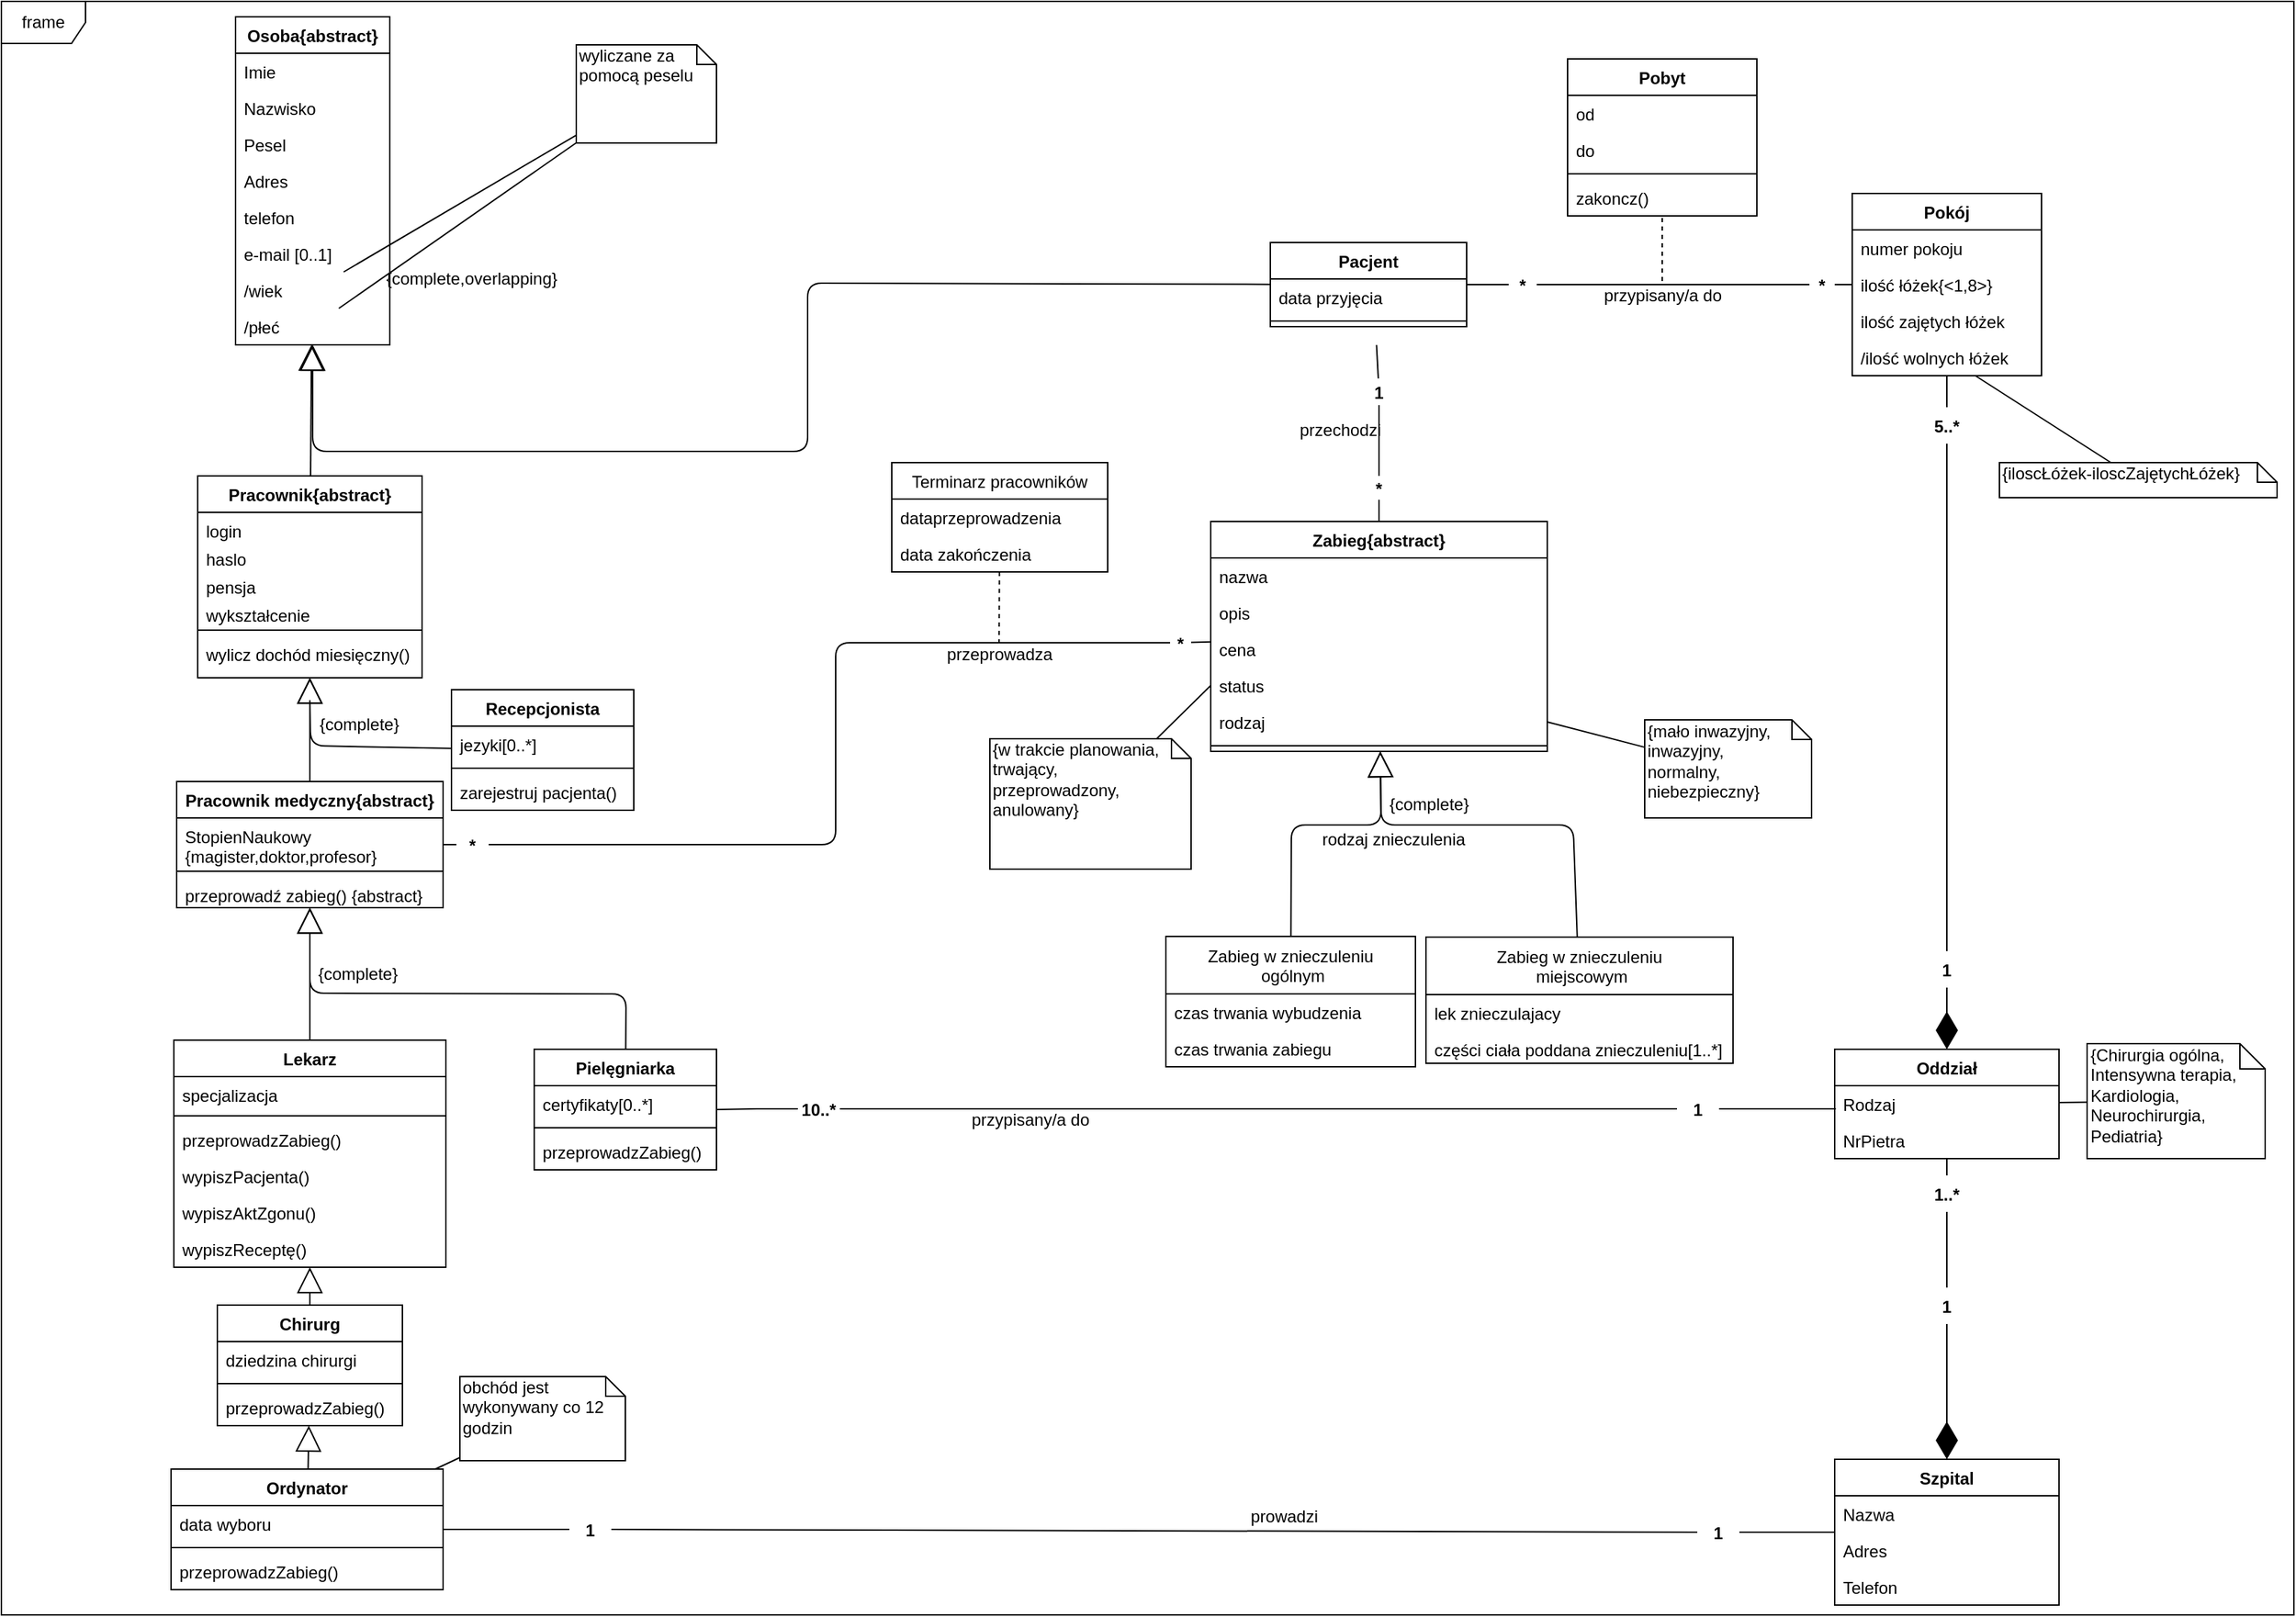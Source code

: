 <mxfile version="13.2.4" type="github" pages="6">
  <diagram id="T34uIwSaDnBM8WevRqWh" name="class">
    <mxGraphModel dx="1612" dy="453" grid="1" gridSize="10" guides="1" tooltips="1" connect="1" arrows="1" fold="1" page="1" pageScale="1" pageWidth="827" pageHeight="1169" background="none" math="0" shadow="0">
      <root>
        <mxCell id="0" />
        <mxCell id="1" parent="0" />
        <mxCell id="IXaqgQ_N5sHVAKuE1Zkn-6" value="frame" style="shape=umlFrame;whiteSpace=wrap;html=1;" vertex="1" parent="1">
          <mxGeometry x="-815" y="9" width="1635" height="1151" as="geometry" />
        </mxCell>
        <mxCell id="YwFuL6sDTb0NZOChiDxO-1" value="Pobyt" style="swimlane;fontStyle=1;align=center;verticalAlign=top;childLayout=stackLayout;horizontal=1;startSize=26;horizontalStack=0;resizeParent=1;resizeParentMax=0;resizeLast=0;collapsible=1;marginBottom=0;" parent="1" vertex="1">
          <mxGeometry x="302" y="50" width="135" height="112" as="geometry" />
        </mxCell>
        <mxCell id="YwFuL6sDTb0NZOChiDxO-2" value="od" style="text;strokeColor=none;fillColor=none;align=left;verticalAlign=top;spacingLeft=4;spacingRight=4;overflow=hidden;rotatable=0;points=[[0,0.5],[1,0.5]];portConstraint=eastwest;" parent="YwFuL6sDTb0NZOChiDxO-1" vertex="1">
          <mxGeometry y="26" width="135" height="26" as="geometry" />
        </mxCell>
        <mxCell id="YwFuL6sDTb0NZOChiDxO-3" value="do" style="text;strokeColor=none;fillColor=none;align=left;verticalAlign=top;spacingLeft=4;spacingRight=4;overflow=hidden;rotatable=0;points=[[0,0.5],[1,0.5]];portConstraint=eastwest;" parent="YwFuL6sDTb0NZOChiDxO-1" vertex="1">
          <mxGeometry y="52" width="135" height="26" as="geometry" />
        </mxCell>
        <mxCell id="j7liRivOEuqIBwcHV8jt-3" value="" style="line;strokeWidth=1;fillColor=none;align=left;verticalAlign=middle;spacingTop=-1;spacingLeft=3;spacingRight=3;rotatable=0;labelPosition=right;points=[];portConstraint=eastwest;" vertex="1" parent="YwFuL6sDTb0NZOChiDxO-1">
          <mxGeometry y="78" width="135" height="8" as="geometry" />
        </mxCell>
        <mxCell id="j7liRivOEuqIBwcHV8jt-2" value="zakoncz()" style="text;strokeColor=none;fillColor=none;align=left;verticalAlign=top;spacingLeft=4;spacingRight=4;overflow=hidden;rotatable=0;points=[[0,0.5],[1,0.5]];portConstraint=eastwest;" vertex="1" parent="YwFuL6sDTb0NZOChiDxO-1">
          <mxGeometry y="86" width="135" height="26" as="geometry" />
        </mxCell>
        <mxCell id="V0LmtOdD6tVDb5vqFVER-127" value="" style="endArrow=none;html=1;exitX=1;exitY=0.5;exitDx=0;exitDy=0;" parent="1" source="V0LmtOdD6tVDb5vqFVER-214" target="V0LmtOdD6tVDb5vqFVER-20" edge="1">
          <mxGeometry width="50" height="50" relative="1" as="geometry">
            <mxPoint x="353.5" y="280.101" as="sourcePoint" />
            <mxPoint x="183.5" y="609" as="targetPoint" />
          </mxGeometry>
        </mxCell>
        <mxCell id="V0LmtOdD6tVDb5vqFVER-162" value="" style="endArrow=none;html=1;" parent="1" source="V0LmtOdD6tVDb5vqFVER-226" target="V0LmtOdD6tVDb5vqFVER-145" edge="1">
          <mxGeometry width="50" height="50" relative="1" as="geometry">
            <mxPoint x="8.5" y="616.5" as="sourcePoint" />
            <mxPoint x="58.5" y="566.5" as="targetPoint" />
          </mxGeometry>
        </mxCell>
        <mxCell id="V0LmtOdD6tVDb5vqFVER-163" value="" style="endArrow=none;html=1;entryX=0.541;entryY=1.005;entryDx=0;entryDy=0;entryPerimeter=0;" parent="1" source="V0LmtOdD6tVDb5vqFVER-200" edge="1">
          <mxGeometry width="50" height="50" relative="1" as="geometry">
            <mxPoint x="188.5" y="536.5" as="sourcePoint" />
            <mxPoint x="165.74" y="254.13" as="targetPoint" />
          </mxGeometry>
        </mxCell>
        <mxCell id="V0LmtOdD6tVDb5vqFVER-5" value="Pacjent" style="swimlane;fontStyle=1;align=center;verticalAlign=top;childLayout=stackLayout;horizontal=1;startSize=26;horizontalStack=0;resizeParent=1;resizeParentMax=0;resizeLast=0;collapsible=1;marginBottom=0;" parent="1" vertex="1">
          <mxGeometry x="90" y="181" width="140" height="60" as="geometry" />
        </mxCell>
        <mxCell id="V0LmtOdD6tVDb5vqFVER-57" value="data przyjęcia" style="text;strokeColor=none;fillColor=none;align=left;verticalAlign=top;spacingLeft=4;spacingRight=4;overflow=hidden;rotatable=0;points=[[0,0.5],[1,0.5]];portConstraint=eastwest;" parent="V0LmtOdD6tVDb5vqFVER-5" vertex="1">
          <mxGeometry y="26" width="140" height="26" as="geometry" />
        </mxCell>
        <mxCell id="V0LmtOdD6tVDb5vqFVER-7" value="" style="line;strokeWidth=1;fillColor=none;align=left;verticalAlign=middle;spacingTop=-1;spacingLeft=3;spacingRight=3;rotatable=0;labelPosition=right;points=[];portConstraint=eastwest;" parent="V0LmtOdD6tVDb5vqFVER-5" vertex="1">
          <mxGeometry y="52" width="140" height="8" as="geometry" />
        </mxCell>
        <mxCell id="V0LmtOdD6tVDb5vqFVER-164" value="{Chirurgia ogólna,&lt;br&gt;Intensywna terapia,&lt;br&gt;Kardiologia,&lt;br&gt;Neurochirurgia,&lt;br&gt;Pediatria}" style="shape=note;whiteSpace=wrap;html=1;size=18;verticalAlign=top;align=left;spacingTop=-6;" parent="1" vertex="1">
          <mxGeometry x="672.5" y="752.5" width="127" height="82" as="geometry" />
        </mxCell>
        <mxCell id="V0LmtOdD6tVDb5vqFVER-167" value="" style="endArrow=none;html=1;" parent="1" source="V0LmtOdD6tVDb5vqFVER-139" target="V0LmtOdD6tVDb5vqFVER-164" edge="1">
          <mxGeometry width="50" height="50" relative="1" as="geometry">
            <mxPoint x="652.5" y="791.202" as="sourcePoint" />
            <mxPoint x="962.5" y="281" as="targetPoint" />
          </mxGeometry>
        </mxCell>
        <mxCell id="V0LmtOdD6tVDb5vqFVER-170" value="" style="endArrow=none;html=1;" parent="1" source="V0LmtOdD6tVDb5vqFVER-221" target="V0LmtOdD6tVDb5vqFVER-1" edge="1">
          <mxGeometry width="50" height="50" relative="1" as="geometry">
            <mxPoint x="148.5" y="626.5" as="sourcePoint" />
            <mxPoint x="198.5" y="576.5" as="targetPoint" />
          </mxGeometry>
        </mxCell>
        <mxCell id="V0LmtOdD6tVDb5vqFVER-183" value="" style="endArrow=block;endSize=16;endFill=0;html=1;" parent="1" source="V0LmtOdD6tVDb5vqFVER-110" target="V0LmtOdD6tVDb5vqFVER-97" edge="1">
          <mxGeometry x="-0.375" y="80" width="160" relative="1" as="geometry">
            <mxPoint x="-599.34" y="745.5" as="sourcePoint" />
            <mxPoint x="-746.34" y="807.504" as="targetPoint" />
            <mxPoint as="offset" />
          </mxGeometry>
        </mxCell>
        <mxCell id="V0LmtOdD6tVDb5vqFVER-184" value="" style="endArrow=block;endSize=16;endFill=0;html=1;" parent="1" source="V0LmtOdD6tVDb5vqFVER-78" target="V0LmtOdD6tVDb5vqFVER-97" edge="1">
          <mxGeometry x="-0.375" y="80" width="160" relative="1" as="geometry">
            <mxPoint x="-380.0" y="374.5" as="sourcePoint" />
            <mxPoint x="-540" y="374.5" as="targetPoint" />
            <mxPoint as="offset" />
            <Array as="points">
              <mxPoint x="-369.5" y="717" />
              <mxPoint x="-595" y="716.5" />
            </Array>
          </mxGeometry>
        </mxCell>
        <mxCell id="V0LmtOdD6tVDb5vqFVER-185" value="" style="endArrow=block;endSize=16;endFill=0;html=1;" parent="1" source="V0LmtOdD6tVDb5vqFVER-140" target="V0LmtOdD6tVDb5vqFVER-134" edge="1">
          <mxGeometry x="-0.375" y="80" width="160" relative="1" as="geometry">
            <mxPoint x="-466.34" y="846.429" as="sourcePoint" />
            <mxPoint x="-306.34" y="846.429" as="targetPoint" />
            <mxPoint as="offset" />
          </mxGeometry>
        </mxCell>
        <mxCell id="V0LmtOdD6tVDb5vqFVER-201" value="*" style="text;align=center;fontStyle=1;verticalAlign=middle;spacingLeft=3;spacingRight=3;strokeColor=none;rotatable=0;points=[[0,0.5],[1,0.5]];portConstraint=eastwest;" parent="1" vertex="1">
          <mxGeometry x="160" y="347.5" width="15" height="17" as="geometry" />
        </mxCell>
        <mxCell id="V0LmtOdD6tVDb5vqFVER-206" value="" style="endArrow=none;html=1;" parent="1" source="V0LmtOdD6tVDb5vqFVER-145" target="V0LmtOdD6tVDb5vqFVER-201" edge="1">
          <mxGeometry width="50" height="50" relative="1" as="geometry">
            <mxPoint x="169.5" y="347.5" as="sourcePoint" />
            <mxPoint x="36.523" y="328.5" as="targetPoint" />
          </mxGeometry>
        </mxCell>
        <mxCell id="V0LmtOdD6tVDb5vqFVER-200" value="1" style="text;align=center;fontStyle=1;verticalAlign=middle;spacingLeft=3;spacingRight=3;strokeColor=none;rotatable=0;points=[[0,0.5],[1,0.5]];portConstraint=eastwest;" parent="1" vertex="1">
          <mxGeometry x="162.5" y="278" width="10" height="19" as="geometry" />
        </mxCell>
        <mxCell id="V0LmtOdD6tVDb5vqFVER-207" value="" style="endArrow=none;html=1;" parent="1" source="V0LmtOdD6tVDb5vqFVER-201" target="V0LmtOdD6tVDb5vqFVER-200" edge="1">
          <mxGeometry width="50" height="50" relative="1" as="geometry">
            <mxPoint x="54.786" y="399.5" as="sourcePoint" />
            <mxPoint x="34.5" y="328.5" as="targetPoint" />
          </mxGeometry>
        </mxCell>
        <mxCell id="V0LmtOdD6tVDb5vqFVER-199" value="*" style="text;align=center;fontStyle=1;verticalAlign=middle;spacingLeft=3;spacingRight=3;strokeColor=none;rotatable=0;points=[[0,0.5],[1,0.5]];portConstraint=eastwest;" parent="1" vertex="1">
          <mxGeometry x="260" y="198" width="20" height="26" as="geometry" />
        </mxCell>
        <mxCell id="V0LmtOdD6tVDb5vqFVER-208" value="" style="endArrow=none;html=1;" parent="1" source="V0LmtOdD6tVDb5vqFVER-5" target="V0LmtOdD6tVDb5vqFVER-199" edge="1">
          <mxGeometry width="50" height="50" relative="1" as="geometry">
            <mxPoint x="98.5" y="275.167" as="sourcePoint" />
            <mxPoint x="208.5" y="278.833" as="targetPoint" />
          </mxGeometry>
        </mxCell>
        <mxCell id="V0LmtOdD6tVDb5vqFVER-214" value="*" style="text;align=center;fontStyle=1;verticalAlign=middle;spacingLeft=3;spacingRight=3;strokeColor=none;rotatable=0;points=[[0,0.5],[1,0.5]];portConstraint=eastwest;" parent="1" vertex="1">
          <mxGeometry x="474.5" y="198" width="18" height="26" as="geometry" />
        </mxCell>
        <mxCell id="V0LmtOdD6tVDb5vqFVER-215" value="" style="endArrow=none;html=1;" parent="1" source="V0LmtOdD6tVDb5vqFVER-199" target="V0LmtOdD6tVDb5vqFVER-214" edge="1">
          <mxGeometry width="50" height="50" relative="1" as="geometry">
            <mxPoint x="133.5" y="277.853" as="sourcePoint" />
            <mxPoint x="208.5" y="279.618" as="targetPoint" />
          </mxGeometry>
        </mxCell>
        <mxCell id="UwL4nr-0CrQPaEN5aRNv-2" value="Terminarz pracowników" style="swimlane;fontStyle=0;childLayout=stackLayout;horizontal=1;startSize=26;fillColor=none;horizontalStack=0;resizeParent=1;resizeParentMax=0;resizeLast=0;collapsible=1;marginBottom=0;" parent="1" vertex="1">
          <mxGeometry x="-180" y="338" width="154" height="78" as="geometry" />
        </mxCell>
        <mxCell id="UwL4nr-0CrQPaEN5aRNv-3" value="dataprzeprowadzenia" style="text;strokeColor=none;fillColor=none;align=left;verticalAlign=top;spacingLeft=4;spacingRight=4;overflow=hidden;rotatable=0;points=[[0,0.5],[1,0.5]];portConstraint=eastwest;" parent="UwL4nr-0CrQPaEN5aRNv-2" vertex="1">
          <mxGeometry y="26" width="154" height="26" as="geometry" />
        </mxCell>
        <mxCell id="bHVNC20wXIVItzgnzhsU-35" value="data zakończenia" style="text;strokeColor=none;fillColor=none;align=left;verticalAlign=top;spacingLeft=4;spacingRight=4;overflow=hidden;rotatable=0;points=[[0,0.5],[1,0.5]];portConstraint=eastwest;" parent="UwL4nr-0CrQPaEN5aRNv-2" vertex="1">
          <mxGeometry y="52" width="154" height="26" as="geometry" />
        </mxCell>
        <mxCell id="V0LmtOdD6tVDb5vqFVER-222" value="1" style="text;align=center;fontStyle=1;verticalAlign=middle;spacingLeft=3;spacingRight=3;strokeColor=none;rotatable=0;points=[[0,0.5],[1,0.5]];portConstraint=eastwest;" parent="1" vertex="1">
          <mxGeometry x="-410" y="1086" width="30" height="26" as="geometry" />
        </mxCell>
        <mxCell id="V0LmtOdD6tVDb5vqFVER-224" value="" style="endArrow=none;html=1;" parent="1" source="V0LmtOdD6tVDb5vqFVER-140" target="V0LmtOdD6tVDb5vqFVER-222" edge="1">
          <mxGeometry width="50" height="50" relative="1" as="geometry">
            <mxPoint x="-50" y="919.37" as="sourcePoint" />
            <mxPoint x="-15" y="916.5" as="targetPoint" />
          </mxGeometry>
        </mxCell>
        <mxCell id="V0LmtOdD6tVDb5vqFVER-221" value="1" style="text;align=center;fontStyle=1;verticalAlign=middle;spacingLeft=3;spacingRight=3;strokeColor=none;rotatable=0;points=[[0,0.5],[1,0.5]];portConstraint=eastwest;" parent="1" vertex="1">
          <mxGeometry x="394.5" y="1088" width="30" height="26" as="geometry" />
        </mxCell>
        <mxCell id="V0LmtOdD6tVDb5vqFVER-225" value="" style="endArrow=none;html=1;entryX=0;entryY=0.5;entryDx=0;entryDy=0;" parent="1" source="V0LmtOdD6tVDb5vqFVER-222" target="V0LmtOdD6tVDb5vqFVER-221" edge="1">
          <mxGeometry width="50" height="50" relative="1" as="geometry">
            <mxPoint x="335.239" y="1010.5" as="sourcePoint" />
            <mxPoint x="460" y="994" as="targetPoint" />
          </mxGeometry>
        </mxCell>
        <mxCell id="V0LmtOdD6tVDb5vqFVER-227" value="*" style="text;align=center;fontStyle=1;verticalAlign=middle;spacingLeft=3;spacingRight=3;strokeColor=none;rotatable=0;points=[[0,0.5],[1,0.5]];portConstraint=eastwest;" parent="1" vertex="1">
          <mxGeometry x="-490.5" y="597.5" width="23" height="26" as="geometry" />
        </mxCell>
        <mxCell id="V0LmtOdD6tVDb5vqFVER-228" value="" style="endArrow=none;html=1;" parent="1" source="V0LmtOdD6tVDb5vqFVER-97" target="V0LmtOdD6tVDb5vqFVER-227" edge="1">
          <mxGeometry width="50" height="50" relative="1" as="geometry">
            <mxPoint x="-275" y="495.539" as="sourcePoint" />
            <mxPoint x="-170" y="496.688" as="targetPoint" />
          </mxGeometry>
        </mxCell>
        <mxCell id="V0LmtOdD6tVDb5vqFVER-226" value="*" style="text;align=center;fontStyle=1;verticalAlign=middle;spacingLeft=3;spacingRight=3;strokeColor=none;rotatable=0;points=[[0,0.5],[1,0.5]];portConstraint=eastwest;" parent="1" vertex="1">
          <mxGeometry x="18.5" y="459.5" width="15" height="14" as="geometry" />
        </mxCell>
        <mxCell id="V0LmtOdD6tVDb5vqFVER-229" value="" style="endArrow=none;html=1;" parent="1" source="V0LmtOdD6tVDb5vqFVER-227" target="V0LmtOdD6tVDb5vqFVER-226" edge="1">
          <mxGeometry width="50" height="50" relative="1" as="geometry">
            <mxPoint x="-243" y="495.68" as="sourcePoint" />
            <mxPoint x="-125" y="476.5" as="targetPoint" />
            <Array as="points">
              <mxPoint x="-220" y="610.5" />
              <mxPoint x="-220" y="466.5" />
            </Array>
          </mxGeometry>
        </mxCell>
        <mxCell id="V0LmtOdD6tVDb5vqFVER-230" value="" style="endArrow=diamondThin;endFill=1;endSize=24;html=1;" parent="1" source="V0LmtOdD6tVDb5vqFVER-212" target="V0LmtOdD6tVDb5vqFVER-1" edge="1">
          <mxGeometry width="160" relative="1" as="geometry">
            <mxPoint x="572.5" y="828" as="sourcePoint" />
            <mxPoint x="572.5" y="948" as="targetPoint" />
          </mxGeometry>
        </mxCell>
        <mxCell id="V0LmtOdD6tVDb5vqFVER-231" value="" style="endArrow=diamondThin;endFill=1;endSize=24;html=1;" parent="1" source="V0LmtOdD6tVDb5vqFVER-213" target="V0LmtOdD6tVDb5vqFVER-15" edge="1">
          <mxGeometry width="160" relative="1" as="geometry">
            <mxPoint x="728.5" y="180.5" as="sourcePoint" />
            <mxPoint x="568.5" y="635.5" as="targetPoint" />
          </mxGeometry>
        </mxCell>
        <mxCell id="V0LmtOdD6tVDb5vqFVER-262" value="" style="endArrow=block;endSize=16;endFill=0;html=1;exitX=0.5;exitY=0;exitDx=0;exitDy=0;" parent="1" source="V0LmtOdD6tVDb5vqFVER-97" target="V0LmtOdD6tVDb5vqFVER-253" edge="1">
          <mxGeometry x="-0.375" y="80" width="160" relative="1" as="geometry">
            <mxPoint x="-375" y="392.5" as="sourcePoint" />
            <mxPoint x="-590" y="618.5" as="targetPoint" />
            <mxPoint as="offset" />
          </mxGeometry>
        </mxCell>
        <mxCell id="4-U4TnDnE4Jb1s5aNsce-1" value="" style="endArrow=none;html=1;entryX=0.005;entryY=0.635;entryDx=0;entryDy=0;entryPerimeter=0;" parent="1" source="4-U4TnDnE4Jb1s5aNsce-3" target="V0LmtOdD6tVDb5vqFVER-139" edge="1">
          <mxGeometry width="50" height="50" relative="1" as="geometry">
            <mxPoint x="-71.5" y="288" as="sourcePoint" />
            <mxPoint x="98.5" y="608" as="targetPoint" />
          </mxGeometry>
        </mxCell>
        <mxCell id="-zo8gGR_CR5di19dO_bF-3" style="edgeStyle=orthogonalEdgeStyle;rounded=0;orthogonalLoop=1;jettySize=auto;html=1;exitX=0;exitY=0.5;exitDx=0;exitDy=0;endArrow=none;endFill=0;" parent="1" source="4-U4TnDnE4Jb1s5aNsce-2" target="V0LmtOdD6tVDb5vqFVER-78" edge="1">
          <mxGeometry relative="1" as="geometry" />
        </mxCell>
        <mxCell id="4-U4TnDnE4Jb1s5aNsce-2" value="10..*" style="text;align=center;fontStyle=1;verticalAlign=middle;spacingLeft=3;spacingRight=3;strokeColor=none;rotatable=0;points=[[0,0.5],[1,0.5]];portConstraint=eastwest;" parent="1" vertex="1">
          <mxGeometry x="-247" y="791.5" width="30" height="15" as="geometry" />
        </mxCell>
        <mxCell id="4-U4TnDnE4Jb1s5aNsce-3" value="1" style="text;align=center;fontStyle=1;verticalAlign=middle;spacingLeft=3;spacingRight=3;strokeColor=none;rotatable=0;points=[[0,0.5],[1,0.5]];portConstraint=eastwest;" parent="1" vertex="1">
          <mxGeometry x="380" y="786" width="30" height="26" as="geometry" />
        </mxCell>
        <mxCell id="4-U4TnDnE4Jb1s5aNsce-8" value="" style="endArrow=none;html=1;" parent="1" source="4-U4TnDnE4Jb1s5aNsce-3" target="4-U4TnDnE4Jb1s5aNsce-2" edge="1">
          <mxGeometry width="50" height="50" relative="1" as="geometry">
            <mxPoint x="105" y="696.0" as="sourcePoint" />
            <mxPoint x="-260" y="290.615" as="targetPoint" />
          </mxGeometry>
        </mxCell>
        <mxCell id="4-U4TnDnE4Jb1s5aNsce-12" value="przypisany/a do" style="text;html=1;strokeColor=none;fillColor=none;align=center;verticalAlign=middle;whiteSpace=wrap;rounded=0;" parent="1" vertex="1">
          <mxGeometry x="-136" y="796.5" width="110" height="20" as="geometry" />
        </mxCell>
        <mxCell id="4-U4TnDnE4Jb1s5aNsce-14" value="prowadzi" style="text;html=1;strokeColor=none;fillColor=none;align=center;verticalAlign=middle;whiteSpace=wrap;rounded=0;rotation=0;" parent="1" vertex="1">
          <mxGeometry x="80" y="1080" width="40" height="20" as="geometry" />
        </mxCell>
        <mxCell id="4-U4TnDnE4Jb1s5aNsce-22" value="przeprowadza" style="text;html=1;strokeColor=none;fillColor=none;align=center;verticalAlign=middle;whiteSpace=wrap;rounded=0;" parent="1" vertex="1">
          <mxGeometry x="-123.5" y="466.5" width="40" height="17" as="geometry" />
        </mxCell>
        <mxCell id="4-U4TnDnE4Jb1s5aNsce-23" value="przechodzi" style="text;html=1;strokeColor=none;fillColor=none;align=center;verticalAlign=middle;whiteSpace=wrap;rounded=0;" parent="1" vertex="1">
          <mxGeometry x="120" y="304.5" width="40" height="20" as="geometry" />
        </mxCell>
        <mxCell id="4-U4TnDnE4Jb1s5aNsce-26" value="przypisany/a do" style="text;html=1;strokeColor=none;fillColor=none;align=center;verticalAlign=middle;whiteSpace=wrap;rounded=0;" parent="1" vertex="1">
          <mxGeometry x="314.5" y="208.5" width="110" height="20" as="geometry" />
        </mxCell>
        <mxCell id="4-U4TnDnE4Jb1s5aNsce-29" value="{&lt;span&gt;iloscŁóżek-&lt;/span&gt;&lt;span&gt;iloscZajętychŁóżek&lt;/span&gt;}" style="shape=note;whiteSpace=wrap;html=1;size=14;verticalAlign=top;align=left;spacingTop=-6;" parent="1" vertex="1">
          <mxGeometry x="610" y="338" width="198" height="25" as="geometry" />
        </mxCell>
        <mxCell id="4-U4TnDnE4Jb1s5aNsce-30" value="" style="endArrow=none;html=1;" parent="1" source="V0LmtOdD6tVDb5vqFVER-192" target="4-U4TnDnE4Jb1s5aNsce-29" edge="1">
          <mxGeometry width="50" height="50" relative="1" as="geometry">
            <mxPoint x="645" y="316.5" as="sourcePoint" />
            <mxPoint x="672.5" y="324.086" as="targetPoint" />
          </mxGeometry>
        </mxCell>
        <mxCell id="UwL4nr-0CrQPaEN5aRNv-1" value="" style="endArrow=none;dashed=1;html=1;" parent="1" source="UwL4nr-0CrQPaEN5aRNv-2" target="4-U4TnDnE4Jb1s5aNsce-22" edge="1">
          <mxGeometry width="50" height="50" relative="1" as="geometry">
            <mxPoint x="-115" y="556.5" as="sourcePoint" />
            <mxPoint x="-75" y="456.5" as="targetPoint" />
          </mxGeometry>
        </mxCell>
        <mxCell id="bHVNC20wXIVItzgnzhsU-15" value="" style="endArrow=block;endSize=16;endFill=0;html=1;" parent="1" source="bHVNC20wXIVItzgnzhsU-11" target="V0LmtOdD6tVDb5vqFVER-145" edge="1">
          <mxGeometry x="-0.375" y="80" width="160" relative="1" as="geometry">
            <mxPoint x="222.5" y="613" as="sourcePoint" />
            <mxPoint x="167.875" y="557.5" as="targetPoint" />
            <mxPoint as="offset" />
            <Array as="points">
              <mxPoint x="306" y="596.5" />
              <mxPoint x="169" y="596.5" />
            </Array>
          </mxGeometry>
        </mxCell>
        <mxCell id="bHVNC20wXIVItzgnzhsU-16" value="" style="endArrow=block;endSize=16;endFill=0;html=1;" parent="1" source="bHVNC20wXIVItzgnzhsU-1" target="V0LmtOdD6tVDb5vqFVER-145" edge="1">
          <mxGeometry x="-0.375" y="80" width="160" relative="1" as="geometry">
            <mxPoint x="110.5" y="622" as="sourcePoint" />
            <mxPoint x="110.5" y="534.5" as="targetPoint" />
            <mxPoint as="offset" />
            <Array as="points">
              <mxPoint x="105" y="596.5" />
              <mxPoint x="169" y="596.5" />
            </Array>
          </mxGeometry>
        </mxCell>
        <mxCell id="bHVNC20wXIVItzgnzhsU-19" value="{complete}" style="text;html=1;resizable=0;points=[];autosize=1;align=left;verticalAlign=top;spacingTop=-4;" parent="1" vertex="1">
          <mxGeometry x="172.5" y="571.5" width="70" height="20" as="geometry" />
        </mxCell>
        <mxCell id="bHVNC20wXIVItzgnzhsU-20" value="rodzaj znieczulenia" style="text;html=1;resizable=0;points=[];autosize=1;align=left;verticalAlign=top;spacingTop=-4;" parent="1" vertex="1">
          <mxGeometry x="125" y="596.5" width="120" height="20" as="geometry" />
        </mxCell>
        <mxCell id="bHVNC20wXIVItzgnzhsU-25" value="" style="endArrow=block;html=1;endFill=0;endSize=16;" parent="1" source="bHVNC20wXIVItzgnzhsU-70" target="V0LmtOdD6tVDb5vqFVER-253" edge="1">
          <mxGeometry width="50" height="50" relative="1" as="geometry">
            <mxPoint x="-370" y="304" as="sourcePoint" />
            <mxPoint x="-515" y="461.5" as="targetPoint" />
            <Array as="points">
              <mxPoint x="-594.5" y="540" />
              <mxPoint x="-595" y="506.5" />
            </Array>
          </mxGeometry>
        </mxCell>
        <mxCell id="bHVNC20wXIVItzgnzhsU-26" value="{complete}" style="text;html=1;resizable=0;points=[];autosize=1;align=left;verticalAlign=top;spacingTop=-4;" parent="1" vertex="1">
          <mxGeometry x="-591" y="692.5" width="70" height="20" as="geometry" />
        </mxCell>
        <mxCell id="bHVNC20wXIVItzgnzhsU-41" value="{complete}" style="text;html=1;resizable=0;points=[];autosize=1;align=left;verticalAlign=top;spacingTop=-4;" parent="1" vertex="1">
          <mxGeometry x="-590" y="515" width="70" height="20" as="geometry" />
        </mxCell>
        <mxCell id="bHVNC20wXIVItzgnzhsU-83" value="{mało inwazyjny,&lt;br&gt;inwazyjny,&lt;br&gt;normalny,&lt;br&gt;niebezpieczny}" style="shape=note;whiteSpace=wrap;html=1;size=14;verticalAlign=top;align=left;spacingTop=-6;" parent="1" vertex="1">
          <mxGeometry x="357" y="521.5" width="119" height="70" as="geometry" />
        </mxCell>
        <mxCell id="bHVNC20wXIVItzgnzhsU-84" value="" style="endArrow=none;html=1;exitX=1;exitY=0.5;exitDx=0;exitDy=0;" parent="1" source="bHVNC20wXIVItzgnzhsU-81" target="bHVNC20wXIVItzgnzhsU-83" edge="1">
          <mxGeometry width="50" height="50" relative="1" as="geometry">
            <mxPoint x="177.5" y="352" as="sourcePoint" />
            <mxPoint x="177.5" y="307" as="targetPoint" />
          </mxGeometry>
        </mxCell>
        <mxCell id="bHVNC20wXIVItzgnzhsU-90" value="{&lt;span&gt;w trakcie planowania,&lt;br&gt;trwający,&lt;br&gt;przeprowadzony,&lt;br&gt;anulowany&lt;/span&gt;}" style="shape=note;whiteSpace=wrap;html=1;size=14;verticalAlign=top;align=left;spacingTop=-6;" parent="1" vertex="1">
          <mxGeometry x="-110" y="535" width="143.5" height="93" as="geometry" />
        </mxCell>
        <mxCell id="bHVNC20wXIVItzgnzhsU-91" value="" style="endArrow=none;html=1;exitX=0;exitY=0.5;exitDx=0;exitDy=0;" parent="1" source="bHVNC20wXIVItzgnzhsU-55" target="bHVNC20wXIVItzgnzhsU-90" edge="1">
          <mxGeometry width="50" height="50" relative="1" as="geometry">
            <mxPoint x="297.5" y="518.889" as="sourcePoint" />
            <mxPoint x="341.5" y="518.299" as="targetPoint" />
          </mxGeometry>
        </mxCell>
        <mxCell id="rCnhfqY2OLRex3ZZ7v3C-1" value="obchód jest wykonywany co 12 godzin" style="shape=note;whiteSpace=wrap;html=1;size=14;verticalAlign=top;align=left;spacingTop=-6;" parent="1" vertex="1">
          <mxGeometry x="-488" y="990" width="118" height="60" as="geometry" />
        </mxCell>
        <mxCell id="rCnhfqY2OLRex3ZZ7v3C-2" value="" style="endArrow=none;html=1;" parent="1" source="rCnhfqY2OLRex3ZZ7v3C-1" target="V0LmtOdD6tVDb5vqFVER-140" edge="1">
          <mxGeometry width="50" height="50" relative="1" as="geometry">
            <mxPoint x="-123.5" y="939" as="sourcePoint" />
            <mxPoint x="-335" y="977.5" as="targetPoint" />
          </mxGeometry>
        </mxCell>
        <mxCell id="QW0Tkb8NWoerMvYiUr-m-1" value="wyliczane za pomocą peselu" style="shape=note;whiteSpace=wrap;html=1;size=14;verticalAlign=top;align=left;spacingTop=-6;" parent="1" vertex="1">
          <mxGeometry x="-405" y="40" width="100" height="70" as="geometry" />
        </mxCell>
        <mxCell id="QW0Tkb8NWoerMvYiUr-m-2" value="" style="endArrow=none;html=1;" parent="1" source="8IMbzi-j8LDuRa3O1iAD-1" target="QW0Tkb8NWoerMvYiUr-m-1" edge="1">
          <mxGeometry width="50" height="50" relative="1" as="geometry">
            <mxPoint x="-580" y="146.5" as="sourcePoint" />
            <mxPoint x="-530" y="96.5" as="targetPoint" />
          </mxGeometry>
        </mxCell>
        <mxCell id="QW0Tkb8NWoerMvYiUr-m-3" value="" style="endArrow=none;html=1;" parent="1" source="V0LmtOdD6tVDb5vqFVER-251" target="QW0Tkb8NWoerMvYiUr-m-1" edge="1">
          <mxGeometry width="50" height="50" relative="1" as="geometry">
            <mxPoint x="-570" y="206.5" as="sourcePoint" />
            <mxPoint x="-520" y="156.5" as="targetPoint" />
          </mxGeometry>
        </mxCell>
        <mxCell id="3UNuwxAZc76_865ZEH3p-2" value="" style="endArrow=none;dashed=1;html=1;exitX=0.5;exitY=0;exitDx=0;exitDy=0;" parent="1" source="4-U4TnDnE4Jb1s5aNsce-26" target="YwFuL6sDTb0NZOChiDxO-1" edge="1">
          <mxGeometry width="50" height="50" relative="1" as="geometry">
            <mxPoint x="80" y="426.5" as="sourcePoint" />
            <mxPoint x="130" y="376.5" as="targetPoint" />
          </mxGeometry>
        </mxCell>
        <mxCell id="-zo8gGR_CR5di19dO_bF-5" value="&lt;span style=&quot;text-align: left&quot;&gt;{complete,overlapping}&lt;/span&gt;" style="text;html=1;align=center;verticalAlign=middle;resizable=0;points=[];autosize=1;" parent="1" vertex="1">
          <mxGeometry x="-550" y="196.5" width="140" height="20" as="geometry" />
        </mxCell>
        <mxCell id="V0LmtOdD6tVDb5vqFVER-209" value="5..*" style="text;align=center;fontStyle=1;verticalAlign=middle;spacingLeft=3;spacingRight=3;strokeColor=none;rotatable=0;points=[[0,0.5],[1,0.5]];portConstraint=eastwest;" parent="1" vertex="1">
          <mxGeometry x="557.5" y="298.5" width="30" height="26" as="geometry" />
        </mxCell>
        <mxCell id="-zo8gGR_CR5di19dO_bF-6" value="" style="endArrow=none;endFill=0;endSize=24;html=1;" parent="1" source="V0LmtOdD6tVDb5vqFVER-20" target="V0LmtOdD6tVDb5vqFVER-209" edge="1">
          <mxGeometry width="160" relative="1" as="geometry">
            <mxPoint x="572.5" y="281.5" as="sourcePoint" />
            <mxPoint x="572.5" y="748.5" as="targetPoint" />
          </mxGeometry>
        </mxCell>
        <mxCell id="V0LmtOdD6tVDb5vqFVER-213" value="1" style="text;align=center;fontStyle=1;verticalAlign=middle;spacingLeft=3;spacingRight=3;strokeColor=none;rotatable=0;points=[[0,0.5],[1,0.5]];portConstraint=eastwest;" parent="1" vertex="1">
          <mxGeometry x="557.5" y="686.5" width="30" height="26" as="geometry" />
        </mxCell>
        <mxCell id="-zo8gGR_CR5di19dO_bF-7" value="" style="endArrow=none;endFill=0;endSize=24;html=1;" parent="1" source="V0LmtOdD6tVDb5vqFVER-209" target="V0LmtOdD6tVDb5vqFVER-213" edge="1">
          <mxGeometry width="160" relative="1" as="geometry">
            <mxPoint x="572.5" y="324.5" as="sourcePoint" />
            <mxPoint x="572.5" y="748.5" as="targetPoint" />
          </mxGeometry>
        </mxCell>
        <mxCell id="V0LmtOdD6tVDb5vqFVER-212" value="1" style="text;align=center;fontStyle=1;verticalAlign=middle;spacingLeft=3;spacingRight=3;strokeColor=none;rotatable=0;points=[[0,0.5],[1,0.5]];portConstraint=eastwest;" parent="1" vertex="1">
          <mxGeometry x="557.5" y="926.5" width="30" height="26" as="geometry" />
        </mxCell>
        <mxCell id="-zo8gGR_CR5di19dO_bF-9" value="" style="endArrow=none;endFill=0;endSize=24;html=1;" parent="1" source="V0LmtOdD6tVDb5vqFVER-220" target="V0LmtOdD6tVDb5vqFVER-212" edge="1">
          <mxGeometry width="160" relative="1" as="geometry">
            <mxPoint x="572.5" y="826.5" as="sourcePoint" />
            <mxPoint x="572.5" y="981.5" as="targetPoint" />
          </mxGeometry>
        </mxCell>
        <mxCell id="V0LmtOdD6tVDb5vqFVER-220" value="1..*" style="text;align=center;fontStyle=1;verticalAlign=middle;spacingLeft=3;spacingRight=3;strokeColor=none;rotatable=0;points=[[0,0.5],[1,0.5]];portConstraint=eastwest;" parent="1" vertex="1">
          <mxGeometry x="557.5" y="846.5" width="30" height="26" as="geometry" />
        </mxCell>
        <mxCell id="-zo8gGR_CR5di19dO_bF-10" value="" style="endArrow=none;endFill=0;endSize=24;html=1;" parent="1" source="V0LmtOdD6tVDb5vqFVER-15" target="V0LmtOdD6tVDb5vqFVER-220" edge="1">
          <mxGeometry width="160" relative="1" as="geometry">
            <mxPoint x="570.44" y="826.5" as="sourcePoint" />
            <mxPoint x="565.687" y="916.5" as="targetPoint" />
          </mxGeometry>
        </mxCell>
        <mxCell id="ErRzsbdJsTQGQdsCB-qW-5" value="" style="group" parent="1" vertex="1" connectable="0">
          <mxGeometry x="-556" y="218.5" as="geometry" />
        </mxCell>
        <mxCell id="bHVNC20wXIVItzgnzhsU-22" value="" style="endArrow=block;html=1;endFill=0;endSize=16;" parent="ErRzsbdJsTQGQdsCB-qW-5" source="V0LmtOdD6tVDb5vqFVER-253" target="V0LmtOdD6tVDb5vqFVER-42" edge="1">
          <mxGeometry width="50" height="50" relative="1" as="geometry">
            <mxPoint x="-49" y="198" as="sourcePoint" />
            <mxPoint x="1" y="-2" as="targetPoint" />
          </mxGeometry>
        </mxCell>
        <mxCell id="mv_vbtAFPZeRFFXc5anM-2" value="" style="endArrow=none;html=1;" parent="1" source="V0LmtOdD6tVDb5vqFVER-145" edge="1">
          <mxGeometry width="50" height="50" relative="1" as="geometry">
            <mxPoint x="167.5" y="380" as="sourcePoint" />
            <mxPoint x="163.312" y="379.5" as="targetPoint" />
          </mxGeometry>
        </mxCell>
        <mxCell id="IU-yIn1iz5MzY7Jn_lYt-2" value="" style="endArrow=block;endSize=16;endFill=0;html=1;" parent="1" source="V0LmtOdD6tVDb5vqFVER-134" target="V0LmtOdD6tVDb5vqFVER-110" edge="1">
          <mxGeometry x="-0.375" y="80" width="160" relative="1" as="geometry">
            <mxPoint x="-583.607" y="776.5" as="sourcePoint" />
            <mxPoint x="-584.598" y="665.5" as="targetPoint" />
            <mxPoint as="offset" />
          </mxGeometry>
        </mxCell>
        <mxCell id="V0LmtOdD6tVDb5vqFVER-179" value="" style="endArrow=block;endSize=16;endFill=0;html=1;" parent="1" source="V0LmtOdD6tVDb5vqFVER-5" target="V0LmtOdD6tVDb5vqFVER-42" edge="1">
          <mxGeometry x="-0.375" y="80" width="160" relative="1" as="geometry">
            <mxPoint x="163" y="200" as="sourcePoint" />
            <mxPoint x="-280" y="94.5" as="targetPoint" />
            <mxPoint as="offset" />
            <Array as="points">
              <mxPoint x="-240" y="210" />
              <mxPoint x="-240" y="330" />
              <mxPoint x="-593" y="330" />
            </Array>
          </mxGeometry>
        </mxCell>
        <mxCell id="V0LmtOdD6tVDb5vqFVER-42" value="Osoba{abstract}" style="swimlane;fontStyle=1;align=center;verticalAlign=top;childLayout=stackLayout;horizontal=1;startSize=26;horizontalStack=0;resizeParent=1;resizeParentMax=0;resizeLast=0;collapsible=1;marginBottom=0;" parent="1" vertex="1">
          <mxGeometry x="-648" y="20" width="110" height="234" as="geometry">
            <mxRectangle x="-472.5" y="145" width="120" height="26" as="alternateBounds" />
          </mxGeometry>
        </mxCell>
        <mxCell id="V0LmtOdD6tVDb5vqFVER-43" value="Imie" style="text;strokeColor=none;fillColor=none;align=left;verticalAlign=top;spacingLeft=4;spacingRight=4;overflow=hidden;rotatable=0;points=[[0,0.5],[1,0.5]];portConstraint=eastwest;" parent="V0LmtOdD6tVDb5vqFVER-42" vertex="1">
          <mxGeometry y="26" width="110" height="26" as="geometry" />
        </mxCell>
        <mxCell id="V0LmtOdD6tVDb5vqFVER-46" value="Nazwisko" style="text;strokeColor=none;fillColor=none;align=left;verticalAlign=top;spacingLeft=4;spacingRight=4;overflow=hidden;rotatable=0;points=[[0,0.5],[1,0.5]];portConstraint=eastwest;" parent="V0LmtOdD6tVDb5vqFVER-42" vertex="1">
          <mxGeometry y="52" width="110" height="26" as="geometry" />
        </mxCell>
        <mxCell id="V0LmtOdD6tVDb5vqFVER-47" value="Pesel" style="text;strokeColor=none;fillColor=none;align=left;verticalAlign=top;spacingLeft=4;spacingRight=4;overflow=hidden;rotatable=0;points=[[0,0.5],[1,0.5]];portConstraint=eastwest;" parent="V0LmtOdD6tVDb5vqFVER-42" vertex="1">
          <mxGeometry y="78" width="110" height="26" as="geometry" />
        </mxCell>
        <mxCell id="V0LmtOdD6tVDb5vqFVER-48" value="Adres" style="text;strokeColor=none;fillColor=none;align=left;verticalAlign=top;spacingLeft=4;spacingRight=4;overflow=hidden;rotatable=0;points=[[0,0.5],[1,0.5]];portConstraint=eastwest;" parent="V0LmtOdD6tVDb5vqFVER-42" vertex="1">
          <mxGeometry y="104" width="110" height="26" as="geometry" />
        </mxCell>
        <mxCell id="V0LmtOdD6tVDb5vqFVER-49" value="telefon" style="text;strokeColor=none;fillColor=none;align=left;verticalAlign=top;spacingLeft=4;spacingRight=4;overflow=hidden;rotatable=0;points=[[0,0.5],[1,0.5]];portConstraint=eastwest;" parent="V0LmtOdD6tVDb5vqFVER-42" vertex="1">
          <mxGeometry y="130" width="110" height="26" as="geometry" />
        </mxCell>
        <mxCell id="V0LmtOdD6tVDb5vqFVER-50" value="e-mail [0..1]" style="text;strokeColor=none;fillColor=none;align=left;verticalAlign=top;spacingLeft=4;spacingRight=4;overflow=hidden;rotatable=0;points=[[0,0.5],[1,0.5]];portConstraint=eastwest;" parent="V0LmtOdD6tVDb5vqFVER-42" vertex="1">
          <mxGeometry y="156" width="110" height="26" as="geometry" />
        </mxCell>
        <mxCell id="8IMbzi-j8LDuRa3O1iAD-1" value="/wiek" style="text;strokeColor=none;fillColor=none;align=left;verticalAlign=top;spacingLeft=4;spacingRight=4;overflow=hidden;rotatable=0;points=[[0,0.5],[1,0.5]];portConstraint=eastwest;" parent="V0LmtOdD6tVDb5vqFVER-42" vertex="1">
          <mxGeometry y="182" width="110" height="26" as="geometry" />
        </mxCell>
        <mxCell id="V0LmtOdD6tVDb5vqFVER-251" value="/płeć" style="text;strokeColor=none;fillColor=none;align=left;verticalAlign=top;spacingLeft=4;spacingRight=4;overflow=hidden;rotatable=0;points=[[0,0.5],[1,0.5]];portConstraint=eastwest;" parent="V0LmtOdD6tVDb5vqFVER-42" vertex="1">
          <mxGeometry y="208" width="110" height="26" as="geometry" />
        </mxCell>
        <mxCell id="V0LmtOdD6tVDb5vqFVER-20" value="Pokój" style="swimlane;fontStyle=1;align=center;verticalAlign=top;childLayout=stackLayout;horizontal=1;startSize=26;horizontalStack=0;resizeParent=1;resizeParentMax=0;resizeLast=0;collapsible=1;marginBottom=0;" parent="1" vertex="1">
          <mxGeometry x="505" y="146" width="135" height="130" as="geometry" />
        </mxCell>
        <mxCell id="V0LmtOdD6tVDb5vqFVER-21" value="numer pokoju" style="text;strokeColor=none;fillColor=none;align=left;verticalAlign=top;spacingLeft=4;spacingRight=4;overflow=hidden;rotatable=0;points=[[0,0.5],[1,0.5]];portConstraint=eastwest;" parent="V0LmtOdD6tVDb5vqFVER-20" vertex="1">
          <mxGeometry y="26" width="135" height="26" as="geometry" />
        </mxCell>
        <mxCell id="V0LmtOdD6tVDb5vqFVER-40" value="ilość łóżek{&lt;1,8&gt;}" style="text;strokeColor=none;fillColor=none;align=left;verticalAlign=top;spacingLeft=4;spacingRight=4;overflow=hidden;rotatable=0;points=[[0,0.5],[1,0.5]];portConstraint=eastwest;" parent="V0LmtOdD6tVDb5vqFVER-20" vertex="1">
          <mxGeometry y="52" width="135" height="26" as="geometry" />
        </mxCell>
        <mxCell id="V0LmtOdD6tVDb5vqFVER-41" value="ilość zajętych łóżek" style="text;strokeColor=none;fillColor=none;align=left;verticalAlign=top;spacingLeft=4;spacingRight=4;overflow=hidden;rotatable=0;points=[[0,0.5],[1,0.5]];portConstraint=eastwest;" parent="V0LmtOdD6tVDb5vqFVER-20" vertex="1">
          <mxGeometry y="78" width="135" height="26" as="geometry" />
        </mxCell>
        <mxCell id="V0LmtOdD6tVDb5vqFVER-192" value="/ilość wolnych łóżek" style="text;strokeColor=none;fillColor=none;align=left;verticalAlign=top;spacingLeft=4;spacingRight=4;overflow=hidden;rotatable=0;points=[[0,0.5],[1,0.5]];portConstraint=eastwest;" parent="V0LmtOdD6tVDb5vqFVER-20" vertex="1">
          <mxGeometry y="104" width="135" height="26" as="geometry" />
        </mxCell>
        <mxCell id="V0LmtOdD6tVDb5vqFVER-145" value="Zabieg{abstract}" style="swimlane;fontStyle=1;align=center;verticalAlign=top;childLayout=stackLayout;horizontal=1;startSize=26;horizontalStack=0;resizeParent=1;resizeParentMax=0;resizeLast=0;collapsible=1;marginBottom=0;" parent="1" vertex="1">
          <mxGeometry x="47.5" y="380" width="240" height="164" as="geometry" />
        </mxCell>
        <mxCell id="V0LmtOdD6tVDb5vqFVER-149" value="nazwa" style="text;strokeColor=none;fillColor=none;align=left;verticalAlign=top;spacingLeft=4;spacingRight=4;overflow=hidden;rotatable=0;points=[[0,0.5],[1,0.5]];portConstraint=eastwest;" parent="V0LmtOdD6tVDb5vqFVER-145" vertex="1">
          <mxGeometry y="26" width="240" height="26" as="geometry" />
        </mxCell>
        <mxCell id="bHVNC20wXIVItzgnzhsU-76" value="opis" style="text;strokeColor=none;fillColor=none;align=left;verticalAlign=top;spacingLeft=4;spacingRight=4;overflow=hidden;rotatable=0;points=[[0,0.5],[1,0.5]];portConstraint=eastwest;" parent="V0LmtOdD6tVDb5vqFVER-145" vertex="1">
          <mxGeometry y="52" width="240" height="26" as="geometry" />
        </mxCell>
        <mxCell id="bHVNC20wXIVItzgnzhsU-75" value="cena" style="text;strokeColor=none;fillColor=none;align=left;verticalAlign=top;spacingLeft=4;spacingRight=4;overflow=hidden;rotatable=0;points=[[0,0.5],[1,0.5]];portConstraint=eastwest;" parent="V0LmtOdD6tVDb5vqFVER-145" vertex="1">
          <mxGeometry y="78" width="240" height="26" as="geometry" />
        </mxCell>
        <mxCell id="bHVNC20wXIVItzgnzhsU-55" value="status" style="text;strokeColor=none;fillColor=none;align=left;verticalAlign=top;spacingLeft=4;spacingRight=4;overflow=hidden;rotatable=0;points=[[0,0.5],[1,0.5]];portConstraint=eastwest;" parent="V0LmtOdD6tVDb5vqFVER-145" vertex="1">
          <mxGeometry y="104" width="240" height="26" as="geometry" />
        </mxCell>
        <mxCell id="bHVNC20wXIVItzgnzhsU-81" value="rodzaj" style="text;strokeColor=none;fillColor=none;align=left;verticalAlign=top;spacingLeft=4;spacingRight=4;overflow=hidden;rotatable=0;points=[[0,0.5],[1,0.5]];portConstraint=eastwest;" parent="V0LmtOdD6tVDb5vqFVER-145" vertex="1">
          <mxGeometry y="130" width="240" height="26" as="geometry" />
        </mxCell>
        <mxCell id="V0LmtOdD6tVDb5vqFVER-147" value="" style="line;strokeWidth=1;fillColor=none;align=left;verticalAlign=middle;spacingTop=-1;spacingLeft=3;spacingRight=3;rotatable=0;labelPosition=right;points=[];portConstraint=eastwest;" parent="V0LmtOdD6tVDb5vqFVER-145" vertex="1">
          <mxGeometry y="156" width="240" height="8" as="geometry" />
        </mxCell>
        <mxCell id="V0LmtOdD6tVDb5vqFVER-253" value="Pracownik{abstract}" style="swimlane;fontStyle=1;align=center;verticalAlign=top;childLayout=stackLayout;horizontal=1;startSize=26;horizontalStack=0;resizeParent=1;resizeParentMax=0;resizeLast=0;collapsible=1;marginBottom=0;" parent="1" vertex="1">
          <mxGeometry x="-675" y="347.5" width="160" height="144" as="geometry" />
        </mxCell>
        <mxCell id="IXaqgQ_N5sHVAKuE1Zkn-1" value="login" style="text;strokeColor=none;fillColor=none;align=left;verticalAlign=top;spacingLeft=4;spacingRight=4;overflow=hidden;rotatable=0;points=[[0,0.5],[1,0.5]];portConstraint=eastwest;" vertex="1" parent="V0LmtOdD6tVDb5vqFVER-253">
          <mxGeometry y="26" width="160" height="20" as="geometry" />
        </mxCell>
        <mxCell id="IXaqgQ_N5sHVAKuE1Zkn-2" value="haslo" style="text;strokeColor=none;fillColor=none;align=left;verticalAlign=top;spacingLeft=4;spacingRight=4;overflow=hidden;rotatable=0;points=[[0,0.5],[1,0.5]];portConstraint=eastwest;" vertex="1" parent="V0LmtOdD6tVDb5vqFVER-253">
          <mxGeometry y="46" width="160" height="20" as="geometry" />
        </mxCell>
        <mxCell id="bHVNC20wXIVItzgnzhsU-46" value="pensja" style="text;strokeColor=none;fillColor=none;align=left;verticalAlign=top;spacingLeft=4;spacingRight=4;overflow=hidden;rotatable=0;points=[[0,0.5],[1,0.5]];portConstraint=eastwest;" parent="V0LmtOdD6tVDb5vqFVER-253" vertex="1">
          <mxGeometry y="66" width="160" height="20" as="geometry" />
        </mxCell>
        <mxCell id="V0LmtOdD6tVDb5vqFVER-193" value="wykształcenie" style="text;strokeColor=none;fillColor=none;align=left;verticalAlign=top;spacingLeft=4;spacingRight=4;overflow=hidden;rotatable=0;points=[[0,0.5],[1,0.5]];portConstraint=eastwest;" parent="V0LmtOdD6tVDb5vqFVER-253" vertex="1">
          <mxGeometry y="86" width="160" height="20" as="geometry" />
        </mxCell>
        <mxCell id="V0LmtOdD6tVDb5vqFVER-255" value="" style="line;strokeWidth=1;fillColor=none;align=left;verticalAlign=middle;spacingTop=-1;spacingLeft=3;spacingRight=3;rotatable=0;labelPosition=right;points=[];portConstraint=eastwest;" parent="V0LmtOdD6tVDb5vqFVER-253" vertex="1">
          <mxGeometry y="106" width="160" height="8" as="geometry" />
        </mxCell>
        <mxCell id="bHVNC20wXIVItzgnzhsU-80" value="wylicz dochód miesięczny()" style="text;strokeColor=none;fillColor=none;align=left;verticalAlign=top;spacingLeft=4;spacingRight=4;overflow=hidden;rotatable=0;points=[[0,0.5],[1,0.5]];portConstraint=eastwest;" parent="V0LmtOdD6tVDb5vqFVER-253" vertex="1">
          <mxGeometry y="114" width="160" height="30" as="geometry" />
        </mxCell>
        <mxCell id="bHVNC20wXIVItzgnzhsU-1" value="Zabieg w znieczuleniu&#xa; ogólnym" style="swimlane;fontStyle=0;childLayout=stackLayout;horizontal=1;startSize=41;fillColor=none;horizontalStack=0;resizeParent=1;resizeParentMax=0;resizeLast=0;collapsible=1;marginBottom=0;" parent="1" vertex="1">
          <mxGeometry x="15.5" y="676" width="178" height="93" as="geometry" />
        </mxCell>
        <mxCell id="bHVNC20wXIVItzgnzhsU-2" value="czas trwania wybudzenia" style="text;strokeColor=none;fillColor=none;align=left;verticalAlign=top;spacingLeft=4;spacingRight=4;overflow=hidden;rotatable=0;points=[[0,0.5],[1,0.5]];portConstraint=eastwest;" parent="bHVNC20wXIVItzgnzhsU-1" vertex="1">
          <mxGeometry y="41" width="178" height="26" as="geometry" />
        </mxCell>
        <mxCell id="bHVNC20wXIVItzgnzhsU-3" value="czas trwania zabiegu" style="text;strokeColor=none;fillColor=none;align=left;verticalAlign=top;spacingLeft=4;spacingRight=4;overflow=hidden;rotatable=0;points=[[0,0.5],[1,0.5]];portConstraint=eastwest;" parent="bHVNC20wXIVItzgnzhsU-1" vertex="1">
          <mxGeometry y="67" width="178" height="26" as="geometry" />
        </mxCell>
        <mxCell id="bHVNC20wXIVItzgnzhsU-11" value="Zabieg w znieczuleniu&#xa; miejscowym" style="swimlane;fontStyle=0;childLayout=stackLayout;horizontal=1;startSize=41;fillColor=none;horizontalStack=0;resizeParent=1;resizeParentMax=0;resizeLast=0;collapsible=1;marginBottom=0;" parent="1" vertex="1">
          <mxGeometry x="201" y="676.5" width="219" height="90" as="geometry" />
        </mxCell>
        <mxCell id="bHVNC20wXIVItzgnzhsU-6" value="lek znieczulajacy" style="text;strokeColor=none;fillColor=none;align=left;verticalAlign=top;spacingLeft=4;spacingRight=4;overflow=hidden;rotatable=0;points=[[0,0.5],[1,0.5]];portConstraint=eastwest;" parent="bHVNC20wXIVItzgnzhsU-11" vertex="1">
          <mxGeometry y="41" width="219" height="26" as="geometry" />
        </mxCell>
        <mxCell id="bHVNC20wXIVItzgnzhsU-7" value="części ciała poddana znieczuleniu[1..*]&#xa;" style="text;strokeColor=none;fillColor=none;align=left;verticalAlign=top;spacingLeft=4;spacingRight=4;overflow=hidden;rotatable=0;points=[[0,0.5],[1,0.5]];portConstraint=eastwest;" parent="bHVNC20wXIVItzgnzhsU-11" vertex="1">
          <mxGeometry y="67" width="219" height="23" as="geometry" />
        </mxCell>
        <mxCell id="V0LmtOdD6tVDb5vqFVER-97" value="Pracownik medyczny{abstract}" style="swimlane;fontStyle=1;align=center;verticalAlign=top;childLayout=stackLayout;horizontal=1;startSize=26;horizontalStack=0;resizeParent=1;resizeParentMax=0;resizeLast=0;collapsible=1;marginBottom=0;" parent="1" vertex="1">
          <mxGeometry x="-690" y="565.5" width="190" height="90" as="geometry" />
        </mxCell>
        <mxCell id="V0LmtOdD6tVDb5vqFVER-98" value="StopienNaukowy&#xa;{magister,doktor,profesor}" style="text;strokeColor=none;fillColor=none;align=left;verticalAlign=top;spacingLeft=4;spacingRight=4;overflow=hidden;rotatable=0;points=[[0,0.5],[1,0.5]];portConstraint=eastwest;" parent="V0LmtOdD6tVDb5vqFVER-97" vertex="1">
          <mxGeometry y="26" width="190" height="34" as="geometry" />
        </mxCell>
        <mxCell id="V0LmtOdD6tVDb5vqFVER-99" value="" style="line;strokeWidth=1;fillColor=none;align=left;verticalAlign=middle;spacingTop=-1;spacingLeft=3;spacingRight=3;rotatable=0;labelPosition=right;points=[];portConstraint=eastwest;" parent="V0LmtOdD6tVDb5vqFVER-97" vertex="1">
          <mxGeometry y="60" width="190" height="8" as="geometry" />
        </mxCell>
        <mxCell id="V0LmtOdD6tVDb5vqFVER-100" value="przeprowadź zabieg() {abstract}" style="text;strokeColor=none;fillColor=none;align=left;verticalAlign=top;spacingLeft=4;spacingRight=4;overflow=hidden;rotatable=0;points=[[0,0.5],[1,0.5]];portConstraint=eastwest;" parent="V0LmtOdD6tVDb5vqFVER-97" vertex="1">
          <mxGeometry y="68" width="190" height="22" as="geometry" />
        </mxCell>
        <mxCell id="V0LmtOdD6tVDb5vqFVER-15" value="Oddział" style="swimlane;fontStyle=1;align=center;verticalAlign=top;childLayout=stackLayout;horizontal=1;startSize=26;horizontalStack=0;resizeParent=1;resizeParentMax=0;resizeLast=0;collapsible=1;marginBottom=0;" parent="1" vertex="1">
          <mxGeometry x="492.5" y="756.5" width="160" height="78" as="geometry">
            <mxRectangle x="422.5" y="756" width="80" height="26" as="alternateBounds" />
          </mxGeometry>
        </mxCell>
        <mxCell id="V0LmtOdD6tVDb5vqFVER-139" value="Rodzaj" style="text;strokeColor=none;fillColor=none;align=left;verticalAlign=top;spacingLeft=4;spacingRight=4;overflow=hidden;rotatable=0;points=[[0,0.5],[1,0.5]];portConstraint=eastwest;" parent="V0LmtOdD6tVDb5vqFVER-15" vertex="1">
          <mxGeometry y="26" width="160" height="26" as="geometry" />
        </mxCell>
        <mxCell id="V0LmtOdD6tVDb5vqFVER-16" value="NrPietra" style="text;strokeColor=none;fillColor=none;align=left;verticalAlign=top;spacingLeft=4;spacingRight=4;overflow=hidden;rotatable=0;points=[[0,0.5],[1,0.5]];portConstraint=eastwest;" parent="V0LmtOdD6tVDb5vqFVER-15" vertex="1">
          <mxGeometry y="52" width="160" height="26" as="geometry" />
        </mxCell>
        <mxCell id="V0LmtOdD6tVDb5vqFVER-78" value="Pielęgniarka" style="swimlane;fontStyle=1;align=center;verticalAlign=top;childLayout=stackLayout;horizontal=1;startSize=26;horizontalStack=0;resizeParent=1;resizeParentMax=0;resizeLast=0;collapsible=1;marginBottom=0;" parent="1" vertex="1">
          <mxGeometry x="-435" y="756.5" width="130" height="86" as="geometry" />
        </mxCell>
        <mxCell id="V0LmtOdD6tVDb5vqFVER-84" value="certyfikaty[0..*]" style="text;strokeColor=none;fillColor=none;align=left;verticalAlign=top;spacingLeft=4;spacingRight=4;overflow=hidden;rotatable=0;points=[[0,0.5],[1,0.5]];portConstraint=eastwest;" parent="V0LmtOdD6tVDb5vqFVER-78" vertex="1">
          <mxGeometry y="26" width="130" height="26" as="geometry" />
        </mxCell>
        <mxCell id="V0LmtOdD6tVDb5vqFVER-80" value="" style="line;strokeWidth=1;fillColor=none;align=left;verticalAlign=middle;spacingTop=-1;spacingLeft=3;spacingRight=3;rotatable=0;labelPosition=right;points=[];portConstraint=eastwest;" parent="V0LmtOdD6tVDb5vqFVER-78" vertex="1">
          <mxGeometry y="52" width="130" height="8" as="geometry" />
        </mxCell>
        <mxCell id="V0LmtOdD6tVDb5vqFVER-81" value="przeprowadzZabieg()" style="text;strokeColor=none;fillColor=none;align=left;verticalAlign=top;spacingLeft=4;spacingRight=4;overflow=hidden;rotatable=0;points=[[0,0.5],[1,0.5]];portConstraint=eastwest;" parent="V0LmtOdD6tVDb5vqFVER-78" vertex="1">
          <mxGeometry y="60" width="130" height="26" as="geometry" />
        </mxCell>
        <mxCell id="bHVNC20wXIVItzgnzhsU-70" value="Recepcjonista" style="swimlane;fontStyle=1;align=center;verticalAlign=top;childLayout=stackLayout;horizontal=1;startSize=26;horizontalStack=0;resizeParent=1;resizeParentMax=0;resizeLast=0;collapsible=1;marginBottom=0;" parent="1" vertex="1">
          <mxGeometry x="-494" y="500" width="130" height="86" as="geometry" />
        </mxCell>
        <mxCell id="bHVNC20wXIVItzgnzhsU-74" value="jezyki[0..*]" style="text;strokeColor=none;fillColor=none;align=left;verticalAlign=top;spacingLeft=4;spacingRight=4;overflow=hidden;rotatable=0;points=[[0,0.5],[1,0.5]];portConstraint=eastwest;" parent="bHVNC20wXIVItzgnzhsU-70" vertex="1">
          <mxGeometry y="26" width="130" height="26" as="geometry" />
        </mxCell>
        <mxCell id="bHVNC20wXIVItzgnzhsU-72" value="" style="line;strokeWidth=1;fillColor=none;align=left;verticalAlign=middle;spacingTop=-1;spacingLeft=3;spacingRight=3;rotatable=0;labelPosition=right;points=[];portConstraint=eastwest;" parent="bHVNC20wXIVItzgnzhsU-70" vertex="1">
          <mxGeometry y="52" width="130" height="8" as="geometry" />
        </mxCell>
        <mxCell id="V0LmtOdD6tVDb5vqFVER-267" value="zarejestruj pacjenta()" style="text;strokeColor=none;fillColor=none;align=left;verticalAlign=top;spacingLeft=4;spacingRight=4;overflow=hidden;rotatable=0;points=[[0,0.5],[1,0.5]];portConstraint=eastwest;" parent="bHVNC20wXIVItzgnzhsU-70" vertex="1">
          <mxGeometry y="60" width="130" height="26" as="geometry" />
        </mxCell>
        <mxCell id="V0LmtOdD6tVDb5vqFVER-1" value="Szpital" style="swimlane;fontStyle=1;align=center;verticalAlign=top;childLayout=stackLayout;horizontal=1;startSize=26;horizontalStack=0;resizeParent=1;resizeParentMax=0;resizeLast=0;collapsible=1;marginBottom=0;" parent="1" vertex="1">
          <mxGeometry x="492.5" y="1049" width="160" height="104" as="geometry" />
        </mxCell>
        <mxCell id="V0LmtOdD6tVDb5vqFVER-2" value="Nazwa" style="text;strokeColor=none;fillColor=none;align=left;verticalAlign=top;spacingLeft=4;spacingRight=4;overflow=hidden;rotatable=0;points=[[0,0.5],[1,0.5]];portConstraint=eastwest;" parent="V0LmtOdD6tVDb5vqFVER-1" vertex="1">
          <mxGeometry y="26" width="160" height="26" as="geometry" />
        </mxCell>
        <mxCell id="V0LmtOdD6tVDb5vqFVER-236" value="Adres" style="text;strokeColor=none;fillColor=none;align=left;verticalAlign=top;spacingLeft=4;spacingRight=4;overflow=hidden;rotatable=0;points=[[0,0.5],[1,0.5]];portConstraint=eastwest;" parent="V0LmtOdD6tVDb5vqFVER-1" vertex="1">
          <mxGeometry y="52" width="160" height="26" as="geometry" />
        </mxCell>
        <mxCell id="V0LmtOdD6tVDb5vqFVER-237" value="Telefon" style="text;strokeColor=none;fillColor=none;align=left;verticalAlign=top;spacingLeft=4;spacingRight=4;overflow=hidden;rotatable=0;points=[[0,0.5],[1,0.5]];portConstraint=eastwest;" parent="V0LmtOdD6tVDb5vqFVER-1" vertex="1">
          <mxGeometry y="78" width="160" height="26" as="geometry" />
        </mxCell>
        <mxCell id="V0LmtOdD6tVDb5vqFVER-110" value="Lekarz" style="swimlane;fontStyle=1;align=center;verticalAlign=top;childLayout=stackLayout;horizontal=1;startSize=26;horizontalStack=0;resizeParent=1;resizeParentMax=0;resizeLast=0;collapsible=1;marginBottom=0;" parent="1" vertex="1">
          <mxGeometry x="-692" y="750" width="194" height="162" as="geometry" />
        </mxCell>
        <mxCell id="V0LmtOdD6tVDb5vqFVER-111" value="specjalizacja" style="text;strokeColor=none;fillColor=none;align=left;verticalAlign=top;spacingLeft=4;spacingRight=4;overflow=hidden;rotatable=0;points=[[0,0.5],[1,0.5]];portConstraint=eastwest;" parent="V0LmtOdD6tVDb5vqFVER-110" vertex="1">
          <mxGeometry y="26" width="194" height="24" as="geometry" />
        </mxCell>
        <mxCell id="V0LmtOdD6tVDb5vqFVER-112" value="" style="line;strokeWidth=1;fillColor=none;align=left;verticalAlign=middle;spacingTop=-1;spacingLeft=3;spacingRight=3;rotatable=0;labelPosition=right;points=[];portConstraint=eastwest;" parent="V0LmtOdD6tVDb5vqFVER-110" vertex="1">
          <mxGeometry y="50" width="194" height="8" as="geometry" />
        </mxCell>
        <mxCell id="V0LmtOdD6tVDb5vqFVER-113" value="przeprowadzZabieg()" style="text;strokeColor=none;fillColor=none;align=left;verticalAlign=top;spacingLeft=4;spacingRight=4;overflow=hidden;rotatable=0;points=[[0,0.5],[1,0.5]];portConstraint=eastwest;" parent="V0LmtOdD6tVDb5vqFVER-110" vertex="1">
          <mxGeometry y="58" width="194" height="26" as="geometry" />
        </mxCell>
        <mxCell id="V0LmtOdD6tVDb5vqFVER-233" value="wypiszPacjenta()" style="text;strokeColor=none;fillColor=none;align=left;verticalAlign=top;spacingLeft=4;spacingRight=4;overflow=hidden;rotatable=0;points=[[0,0.5],[1,0.5]];portConstraint=eastwest;" parent="V0LmtOdD6tVDb5vqFVER-110" vertex="1">
          <mxGeometry y="84" width="194" height="26" as="geometry" />
        </mxCell>
        <mxCell id="h_LXLJgMfz5UDUMsIJph-1" value="wypiszAktZgonu()" style="text;strokeColor=none;fillColor=none;align=left;verticalAlign=top;spacingLeft=4;spacingRight=4;overflow=hidden;rotatable=0;points=[[0,0.5],[1,0.5]];portConstraint=eastwest;" vertex="1" parent="V0LmtOdD6tVDb5vqFVER-110">
          <mxGeometry y="110" width="194" height="26" as="geometry" />
        </mxCell>
        <mxCell id="h_LXLJgMfz5UDUMsIJph-2" value="wypiszReceptę()" style="text;strokeColor=none;fillColor=none;align=left;verticalAlign=top;spacingLeft=4;spacingRight=4;overflow=hidden;rotatable=0;points=[[0,0.5],[1,0.5]];portConstraint=eastwest;" vertex="1" parent="V0LmtOdD6tVDb5vqFVER-110">
          <mxGeometry y="136" width="194" height="26" as="geometry" />
        </mxCell>
        <mxCell id="V0LmtOdD6tVDb5vqFVER-134" value="Chirurg" style="swimlane;fontStyle=1;align=center;verticalAlign=top;childLayout=stackLayout;horizontal=1;startSize=26;horizontalStack=0;resizeParent=1;resizeParentMax=0;resizeLast=0;collapsible=1;marginBottom=0;" parent="1" vertex="1">
          <mxGeometry x="-661" y="939" width="132" height="86" as="geometry" />
        </mxCell>
        <mxCell id="V0LmtOdD6tVDb5vqFVER-135" value="dziedzina chirurgi" style="text;strokeColor=none;fillColor=none;align=left;verticalAlign=top;spacingLeft=4;spacingRight=4;overflow=hidden;rotatable=0;points=[[0,0.5],[1,0.5]];portConstraint=eastwest;" parent="V0LmtOdD6tVDb5vqFVER-134" vertex="1">
          <mxGeometry y="26" width="132" height="26" as="geometry" />
        </mxCell>
        <mxCell id="V0LmtOdD6tVDb5vqFVER-136" value="" style="line;strokeWidth=1;fillColor=none;align=left;verticalAlign=middle;spacingTop=-1;spacingLeft=3;spacingRight=3;rotatable=0;labelPosition=right;points=[];portConstraint=eastwest;" parent="V0LmtOdD6tVDb5vqFVER-134" vertex="1">
          <mxGeometry y="52" width="132" height="8" as="geometry" />
        </mxCell>
        <mxCell id="V0LmtOdD6tVDb5vqFVER-137" value="przeprowadzZabieg()" style="text;strokeColor=none;fillColor=none;align=left;verticalAlign=top;spacingLeft=4;spacingRight=4;overflow=hidden;rotatable=0;points=[[0,0.5],[1,0.5]];portConstraint=eastwest;" parent="V0LmtOdD6tVDb5vqFVER-134" vertex="1">
          <mxGeometry y="60" width="132" height="26" as="geometry" />
        </mxCell>
        <mxCell id="V0LmtOdD6tVDb5vqFVER-140" value="Ordynator" style="swimlane;fontStyle=1;align=center;verticalAlign=top;childLayout=stackLayout;horizontal=1;startSize=26;horizontalStack=0;resizeParent=1;resizeParentMax=0;resizeLast=0;collapsible=1;marginBottom=0;" parent="1" vertex="1">
          <mxGeometry x="-694" y="1056" width="194" height="86" as="geometry" />
        </mxCell>
        <mxCell id="V0LmtOdD6tVDb5vqFVER-141" value="data wyboru" style="text;strokeColor=none;fillColor=none;align=left;verticalAlign=top;spacingLeft=4;spacingRight=4;overflow=hidden;rotatable=0;points=[[0,0.5],[1,0.5]];portConstraint=eastwest;" parent="V0LmtOdD6tVDb5vqFVER-140" vertex="1">
          <mxGeometry y="26" width="194" height="26" as="geometry" />
        </mxCell>
        <mxCell id="V0LmtOdD6tVDb5vqFVER-142" value="" style="line;strokeWidth=1;fillColor=none;align=left;verticalAlign=middle;spacingTop=-1;spacingLeft=3;spacingRight=3;rotatable=0;labelPosition=right;points=[];portConstraint=eastwest;" parent="V0LmtOdD6tVDb5vqFVER-140" vertex="1">
          <mxGeometry y="52" width="194" height="8" as="geometry" />
        </mxCell>
        <mxCell id="V0LmtOdD6tVDb5vqFVER-143" value="przeprowadzZabieg()" style="text;strokeColor=none;fillColor=none;align=left;verticalAlign=top;spacingLeft=4;spacingRight=4;overflow=hidden;rotatable=0;points=[[0,0.5],[1,0.5]];portConstraint=eastwest;" parent="V0LmtOdD6tVDb5vqFVER-140" vertex="1">
          <mxGeometry y="60" width="194" height="26" as="geometry" />
        </mxCell>
      </root>
    </mxGraphModel>
  </diagram>
  <diagram id="FM_yI3zF8epU7L87QcL2" name="actor">
    <mxGraphModel dx="1221" dy="598" grid="1" gridSize="10" guides="1" tooltips="1" connect="1" arrows="1" fold="1" page="1" pageScale="1" pageWidth="827" pageHeight="1169" math="0" shadow="0">
      <root>
        <mxCell id="-R-MOfN5qlVxSGHxa36g-0" />
        <mxCell id="-R-MOfN5qlVxSGHxa36g-1" parent="-R-MOfN5qlVxSGHxa36g-0" />
        <mxCell id="azWlfcGg9LfdyFCjQurN-61" value="UD Szpital" style="shape=umlFrame;whiteSpace=wrap;html=1;width=100;height=25;noLabel=0;connectable=0;container=0;" parent="-R-MOfN5qlVxSGHxa36g-1" vertex="1">
          <mxGeometry x="11.5" y="10" width="797" height="1150" as="geometry" />
        </mxCell>
        <mxCell id="hI1Z9JQXfmoYDXzhNV6h-1" value="" style="edgeStyle=orthogonalEdgeStyle;rounded=0;orthogonalLoop=1;jettySize=auto;html=1;" parent="-R-MOfN5qlVxSGHxa36g-1" source="-R-MOfN5qlVxSGHxa36g-2" target="hI1Z9JQXfmoYDXzhNV6h-0" edge="1">
          <mxGeometry relative="1" as="geometry" />
        </mxCell>
        <mxCell id="hI1Z9JQXfmoYDXzhNV6h-4" value="" style="edgeStyle=orthogonalEdgeStyle;rounded=0;orthogonalLoop=1;jettySize=auto;html=1;" parent="-R-MOfN5qlVxSGHxa36g-1" source="-R-MOfN5qlVxSGHxa36g-2" target="hI1Z9JQXfmoYDXzhNV6h-0" edge="1">
          <mxGeometry relative="1" as="geometry" />
        </mxCell>
        <mxCell id="hI1Z9JQXfmoYDXzhNV6h-6" value="" style="edgeStyle=orthogonalEdgeStyle;rounded=0;orthogonalLoop=1;jettySize=auto;html=1;" parent="-R-MOfN5qlVxSGHxa36g-1" source="-R-MOfN5qlVxSGHxa36g-2" target="hI1Z9JQXfmoYDXzhNV6h-5" edge="1">
          <mxGeometry relative="1" as="geometry">
            <Array as="points">
              <mxPoint x="65" y="210" />
            </Array>
          </mxGeometry>
        </mxCell>
        <mxCell id="-R-MOfN5qlVxSGHxa36g-2" value="Osoba" style="shape=umlActor;verticalLabelPosition=bottom;labelBackgroundColor=#ffffff;verticalAlign=top;html=1;" parent="-R-MOfN5qlVxSGHxa36g-1" vertex="1">
          <mxGeometry x="50" y="40" width="30" height="60" as="geometry" />
        </mxCell>
        <mxCell id="hI1Z9JQXfmoYDXzhNV6h-5" value="Pacjent" style="shape=umlActor;verticalLabelPosition=bottom;labelBackgroundColor=#ffffff;verticalAlign=top;html=1;" parent="-R-MOfN5qlVxSGHxa36g-1" vertex="1">
          <mxGeometry x="160" y="185" width="30" height="60" as="geometry" />
        </mxCell>
        <mxCell id="hI1Z9JQXfmoYDXzhNV6h-3" value="" style="edgeStyle=orthogonalEdgeStyle;rounded=0;orthogonalLoop=1;jettySize=auto;html=1;" parent="-R-MOfN5qlVxSGHxa36g-1" source="hI1Z9JQXfmoYDXzhNV6h-0" target="hI1Z9JQXfmoYDXzhNV6h-2" edge="1">
          <mxGeometry relative="1" as="geometry" />
        </mxCell>
        <mxCell id="hI1Z9JQXfmoYDXzhNV6h-8" value="" style="edgeStyle=orthogonalEdgeStyle;rounded=0;orthogonalLoop=1;jettySize=auto;html=1;" parent="-R-MOfN5qlVxSGHxa36g-1" source="hI1Z9JQXfmoYDXzhNV6h-0" target="hI1Z9JQXfmoYDXzhNV6h-7" edge="1">
          <mxGeometry relative="1" as="geometry">
            <Array as="points">
              <mxPoint x="65" y="450" />
            </Array>
          </mxGeometry>
        </mxCell>
        <mxCell id="hI1Z9JQXfmoYDXzhNV6h-0" value="Pracownik" style="shape=umlActor;verticalLabelPosition=bottom;labelBackgroundColor=#ffffff;verticalAlign=top;html=1;" parent="-R-MOfN5qlVxSGHxa36g-1" vertex="1">
          <mxGeometry x="50" y="290" width="30" height="60" as="geometry" />
        </mxCell>
        <mxCell id="hI1Z9JQXfmoYDXzhNV6h-7" value="Recepcjonista" style="shape=umlActor;verticalLabelPosition=bottom;labelBackgroundColor=#ffffff;verticalAlign=top;html=1;" parent="-R-MOfN5qlVxSGHxa36g-1" vertex="1">
          <mxGeometry x="160" y="420" width="30" height="60" as="geometry" />
        </mxCell>
        <mxCell id="azWlfcGg9LfdyFCjQurN-1" value="" style="edgeStyle=orthogonalEdgeStyle;rounded=0;orthogonalLoop=1;jettySize=auto;html=1;" parent="-R-MOfN5qlVxSGHxa36g-1" source="hI1Z9JQXfmoYDXzhNV6h-2" target="azWlfcGg9LfdyFCjQurN-0" edge="1">
          <mxGeometry relative="1" as="geometry" />
        </mxCell>
        <mxCell id="azWlfcGg9LfdyFCjQurN-3" value="" style="edgeStyle=orthogonalEdgeStyle;rounded=0;orthogonalLoop=1;jettySize=auto;html=1;" parent="-R-MOfN5qlVxSGHxa36g-1" source="hI1Z9JQXfmoYDXzhNV6h-2" target="azWlfcGg9LfdyFCjQurN-2" edge="1">
          <mxGeometry relative="1" as="geometry">
            <Array as="points">
              <mxPoint x="65" y="630" />
            </Array>
          </mxGeometry>
        </mxCell>
        <mxCell id="hI1Z9JQXfmoYDXzhNV6h-2" value="Pracownik medyczny" style="shape=umlActor;verticalLabelPosition=bottom;labelBackgroundColor=#ffffff;verticalAlign=top;html=1;" parent="-R-MOfN5qlVxSGHxa36g-1" vertex="1">
          <mxGeometry x="50" y="515" width="30" height="60" as="geometry" />
        </mxCell>
        <mxCell id="azWlfcGg9LfdyFCjQurN-2" value="Pielęgniarka" style="shape=umlActor;verticalLabelPosition=bottom;labelBackgroundColor=#ffffff;verticalAlign=top;html=1;" parent="-R-MOfN5qlVxSGHxa36g-1" vertex="1">
          <mxGeometry x="160" y="600" width="30" height="60" as="geometry" />
        </mxCell>
        <mxCell id="azWlfcGg9LfdyFCjQurN-5" value="" style="edgeStyle=orthogonalEdgeStyle;rounded=0;orthogonalLoop=1;jettySize=auto;html=1;" parent="-R-MOfN5qlVxSGHxa36g-1" source="azWlfcGg9LfdyFCjQurN-0" target="azWlfcGg9LfdyFCjQurN-4" edge="1">
          <mxGeometry relative="1" as="geometry" />
        </mxCell>
        <mxCell id="azWlfcGg9LfdyFCjQurN-7" value="" style="edgeStyle=orthogonalEdgeStyle;rounded=0;orthogonalLoop=1;jettySize=auto;html=1;" parent="-R-MOfN5qlVxSGHxa36g-1" source="azWlfcGg9LfdyFCjQurN-0" target="azWlfcGg9LfdyFCjQurN-6" edge="1">
          <mxGeometry relative="1" as="geometry">
            <Array as="points">
              <mxPoint x="65" y="920" />
            </Array>
          </mxGeometry>
        </mxCell>
        <mxCell id="azWlfcGg9LfdyFCjQurN-0" value="Lekarz" style="shape=umlActor;verticalLabelPosition=bottom;labelBackgroundColor=#ffffff;verticalAlign=top;html=1;" parent="-R-MOfN5qlVxSGHxa36g-1" vertex="1">
          <mxGeometry x="50" y="760" width="30" height="60" as="geometry" />
        </mxCell>
        <mxCell id="azWlfcGg9LfdyFCjQurN-6" value="Chirurg" style="shape=umlActor;verticalLabelPosition=bottom;labelBackgroundColor=#ffffff;verticalAlign=top;html=1;" parent="-R-MOfN5qlVxSGHxa36g-1" vertex="1">
          <mxGeometry x="160" y="890" width="30" height="60" as="geometry" />
        </mxCell>
        <mxCell id="azWlfcGg9LfdyFCjQurN-4" value="Ordynator" style="shape=umlActor;verticalLabelPosition=bottom;labelBackgroundColor=#ffffff;verticalAlign=top;html=1;" parent="-R-MOfN5qlVxSGHxa36g-1" vertex="1">
          <mxGeometry x="50" y="1010" width="30" height="60" as="geometry" />
        </mxCell>
        <mxCell id="azWlfcGg9LfdyFCjQurN-15" value="Wylicz miesięczny dochód" style="ellipse;whiteSpace=wrap;html=1;" parent="-R-MOfN5qlVxSGHxa36g-1" vertex="1">
          <mxGeometry x="300" y="285" width="140" height="70" as="geometry" />
        </mxCell>
        <mxCell id="azWlfcGg9LfdyFCjQurN-16" value="Zarejestruj pacjenta" style="ellipse;whiteSpace=wrap;html=1;" parent="-R-MOfN5qlVxSGHxa36g-1" vertex="1">
          <mxGeometry x="300" y="415" width="140" height="70" as="geometry" />
        </mxCell>
        <mxCell id="azWlfcGg9LfdyFCjQurN-18" value="Wypisz pacjenta" style="ellipse;whiteSpace=wrap;html=1;" parent="-R-MOfN5qlVxSGHxa36g-1" vertex="1">
          <mxGeometry x="507.5" y="740" width="140" height="70" as="geometry" />
        </mxCell>
        <mxCell id="azWlfcGg9LfdyFCjQurN-20" value="Przeprowadź zabiegi , jeśli jest normalny" style="ellipse;whiteSpace=wrap;html=1;" parent="-R-MOfN5qlVxSGHxa36g-1" vertex="1">
          <mxGeometry x="343" y="890" width="140" height="70" as="geometry" />
        </mxCell>
        <mxCell id="azWlfcGg9LfdyFCjQurN-22" value="Przeprowadź zabiegi , jeśli jest inwazyjny" style="ellipse;whiteSpace=wrap;html=1;" parent="-R-MOfN5qlVxSGHxa36g-1" vertex="1">
          <mxGeometry x="367.5" y="700" width="140" height="70" as="geometry" />
        </mxCell>
        <mxCell id="azWlfcGg9LfdyFCjQurN-24" value="Przeprowadź zabiegi , jeśli jest mało inwazyjny." style="ellipse;whiteSpace=wrap;html=1;" parent="-R-MOfN5qlVxSGHxa36g-1" vertex="1">
          <mxGeometry x="318" y="590" width="140" height="80" as="geometry" />
        </mxCell>
        <mxCell id="azWlfcGg9LfdyFCjQurN-26" value="" style="endArrow=none;html=1;exitX=0.5;exitY=0.5;exitDx=0;exitDy=0;exitPerimeter=0;" parent="-R-MOfN5qlVxSGHxa36g-1" source="hI1Z9JQXfmoYDXzhNV6h-7" target="azWlfcGg9LfdyFCjQurN-16" edge="1">
          <mxGeometry width="50" height="50" relative="1" as="geometry">
            <mxPoint x="500" y="675" as="sourcePoint" />
            <mxPoint x="550" y="625" as="targetPoint" />
          </mxGeometry>
        </mxCell>
        <mxCell id="azWlfcGg9LfdyFCjQurN-27" value="" style="endArrow=none;html=1;exitX=0.5;exitY=0.5;exitDx=0;exitDy=0;exitPerimeter=0;" parent="-R-MOfN5qlVxSGHxa36g-1" source="azWlfcGg9LfdyFCjQurN-0" target="azWlfcGg9LfdyFCjQurN-18" edge="1">
          <mxGeometry width="50" height="50" relative="1" as="geometry">
            <mxPoint x="510" y="625" as="sourcePoint" />
            <mxPoint x="560" y="575" as="targetPoint" />
          </mxGeometry>
        </mxCell>
        <mxCell id="azWlfcGg9LfdyFCjQurN-29" value="" style="endArrow=none;html=1;exitX=0.5;exitY=0.5;exitDx=0;exitDy=0;exitPerimeter=0;" parent="-R-MOfN5qlVxSGHxa36g-1" source="azWlfcGg9LfdyFCjQurN-0" target="azWlfcGg9LfdyFCjQurN-22" edge="1">
          <mxGeometry width="50" height="50" relative="1" as="geometry">
            <mxPoint x="530" y="645" as="sourcePoint" />
            <mxPoint x="580" y="595" as="targetPoint" />
          </mxGeometry>
        </mxCell>
        <mxCell id="azWlfcGg9LfdyFCjQurN-30" value="" style="endArrow=none;html=1;exitX=0.5;exitY=0.5;exitDx=0;exitDy=0;exitPerimeter=0;" parent="-R-MOfN5qlVxSGHxa36g-1" source="azWlfcGg9LfdyFCjQurN-2" target="azWlfcGg9LfdyFCjQurN-24" edge="1">
          <mxGeometry width="50" height="50" relative="1" as="geometry">
            <mxPoint x="510" y="625" as="sourcePoint" />
            <mxPoint x="560" y="575" as="targetPoint" />
          </mxGeometry>
        </mxCell>
        <mxCell id="azWlfcGg9LfdyFCjQurN-31" value="" style="endArrow=none;html=1;exitX=0.5;exitY=0.5;exitDx=0;exitDy=0;exitPerimeter=0;" parent="-R-MOfN5qlVxSGHxa36g-1" source="azWlfcGg9LfdyFCjQurN-6" target="azWlfcGg9LfdyFCjQurN-20" edge="1">
          <mxGeometry width="50" height="50" relative="1" as="geometry">
            <mxPoint x="240" y="1010" as="sourcePoint" />
            <mxPoint x="290" y="960" as="targetPoint" />
          </mxGeometry>
        </mxCell>
        <mxCell id="azWlfcGg9LfdyFCjQurN-32" value="Przeprowadź zabiegi , jeśli jest niebezpieczny" style="ellipse;whiteSpace=wrap;html=1;" parent="-R-MOfN5qlVxSGHxa36g-1" vertex="1">
          <mxGeometry x="343" y="980" width="140" height="70" as="geometry" />
        </mxCell>
        <mxCell id="azWlfcGg9LfdyFCjQurN-33" value="" style="endArrow=none;html=1;exitX=0.5;exitY=0.5;exitDx=0;exitDy=0;exitPerimeter=0;" parent="-R-MOfN5qlVxSGHxa36g-1" source="azWlfcGg9LfdyFCjQurN-4" target="azWlfcGg9LfdyFCjQurN-32" edge="1">
          <mxGeometry width="50" height="50" relative="1" as="geometry">
            <mxPoint x="122.667" y="1039.667" as="sourcePoint" />
            <mxPoint x="237.5" y="1080" as="targetPoint" />
          </mxGeometry>
        </mxCell>
        <mxCell id="azWlfcGg9LfdyFCjQurN-36" value="" style="endArrow=none;html=1;exitX=0.5;exitY=0.5;exitDx=0;exitDy=0;exitPerimeter=0;" parent="-R-MOfN5qlVxSGHxa36g-1" source="hI1Z9JQXfmoYDXzhNV6h-0" target="azWlfcGg9LfdyFCjQurN-15" edge="1">
          <mxGeometry width="50" height="50" relative="1" as="geometry">
            <mxPoint x="100" y="355" as="sourcePoint" />
            <mxPoint x="150" y="305" as="targetPoint" />
          </mxGeometry>
        </mxCell>
        <mxCell id="azWlfcGg9LfdyFCjQurN-38" value="System czasu &lt;br&gt;co 12 godzin" style="shape=umlActor;verticalLabelPosition=bottom;labelBackgroundColor=#ffffff;verticalAlign=top;html=1;" parent="-R-MOfN5qlVxSGHxa36g-1" vertex="1">
          <mxGeometry x="742.5" y="1035" width="30" height="65" as="geometry" />
        </mxCell>
        <mxCell id="azWlfcGg9LfdyFCjQurN-46" value="Przypomnij ordynatorowi o obchodzie" style="ellipse;whiteSpace=wrap;html=1;" parent="-R-MOfN5qlVxSGHxa36g-1" vertex="1">
          <mxGeometry x="507.5" y="1035" width="140" height="70" as="geometry" />
        </mxCell>
        <mxCell id="azWlfcGg9LfdyFCjQurN-56" value="" style="endArrow=none;html=1;shadow=0;comic=0;jumpSize=0;jumpStyle=arc;startSize=0;rounded=0;exitX=0.5;exitY=0;exitDx=0;exitDy=0;exitPerimeter=0;entryX=0.791;entryY=0.153;entryDx=0;entryDy=0;entryPerimeter=0;" parent="-R-MOfN5qlVxSGHxa36g-1" source="azWlfcGg9LfdyFCjQurN-38" target="azWlfcGg9LfdyFCjQurN-38" edge="1">
          <mxGeometry width="50" height="50" relative="1" as="geometry">
            <mxPoint x="777.5" y="1040" as="sourcePoint" />
            <mxPoint x="787.5" y="1050" as="targetPoint" />
            <Array as="points">
              <mxPoint x="757.5" y="1045" />
            </Array>
          </mxGeometry>
        </mxCell>
        <mxCell id="azWlfcGg9LfdyFCjQurN-58" value="Rozpocznij obchód" style="ellipse;whiteSpace=wrap;html=1;" parent="-R-MOfN5qlVxSGHxa36g-1" vertex="1">
          <mxGeometry x="260" y="1060" width="140" height="70" as="geometry" />
        </mxCell>
        <mxCell id="azWlfcGg9LfdyFCjQurN-59" value="" style="endArrow=none;html=1;exitX=0.5;exitY=0.5;exitDx=0;exitDy=0;exitPerimeter=0;" parent="-R-MOfN5qlVxSGHxa36g-1" source="azWlfcGg9LfdyFCjQurN-4" target="azWlfcGg9LfdyFCjQurN-58" edge="1">
          <mxGeometry width="50" height="50" relative="1" as="geometry">
            <mxPoint x="92.5" y="1110" as="sourcePoint" />
            <mxPoint x="265" y="1150" as="targetPoint" />
          </mxGeometry>
        </mxCell>
        <mxCell id="02Kw-IKdSbxGUuFnQFT1-0" value="" style="endArrow=none;html=1;entryX=0.5;entryY=0.5;entryDx=0;entryDy=0;entryPerimeter=0;" parent="-R-MOfN5qlVxSGHxa36g-1" source="02Kw-IKdSbxGUuFnQFT1-2" target="02Kw-IKdSbxGUuFnQFT1-1" edge="1">
          <mxGeometry width="50" height="50" relative="1" as="geometry">
            <mxPoint x="535" y="395" as="sourcePoint" />
            <mxPoint x="585" y="345" as="targetPoint" />
          </mxGeometry>
        </mxCell>
        <mxCell id="02Kw-IKdSbxGUuFnQFT1-1" value="System czasu &lt;br&gt;co 24h" style="shape=umlActor;verticalLabelPosition=bottom;labelBackgroundColor=#ffffff;verticalAlign=top;html=1;" parent="-R-MOfN5qlVxSGHxa36g-1" vertex="1">
          <mxGeometry x="740" y="245" width="30" height="60" as="geometry" />
        </mxCell>
        <mxCell id="02Kw-IKdSbxGUuFnQFT1-2" value="Wykonaj kopie zapasową systemu" style="ellipse;whiteSpace=wrap;html=1;" parent="-R-MOfN5qlVxSGHxa36g-1" vertex="1">
          <mxGeometry x="525" y="245" width="140" height="70" as="geometry" />
        </mxCell>
        <mxCell id="02Kw-IKdSbxGUuFnQFT1-3" value="" style="endArrow=none;html=1;shadow=0;comic=0;jumpSize=0;jumpStyle=arc;startSize=0;rounded=0;exitX=0.5;exitY=0;exitDx=0;exitDy=0;exitPerimeter=0;entryX=0.758;entryY=0.175;entryDx=0;entryDy=0;entryPerimeter=0;" parent="-R-MOfN5qlVxSGHxa36g-1" source="02Kw-IKdSbxGUuFnQFT1-1" target="02Kw-IKdSbxGUuFnQFT1-1" edge="1">
          <mxGeometry width="50" height="50" relative="1" as="geometry">
            <mxPoint x="750.556" y="244.889" as="sourcePoint" />
            <mxPoint x="759.5" y="255" as="targetPoint" />
            <Array as="points">
              <mxPoint x="755" y="255" />
            </Array>
          </mxGeometry>
        </mxCell>
        <mxCell id="yEJdG_cf8TFoAYD8BWOR-1" value="" style="endArrow=none;html=1;entryX=0.539;entryY=0.534;entryDx=0;entryDy=0;entryPerimeter=0;" edge="1" parent="-R-MOfN5qlVxSGHxa36g-1" source="azWlfcGg9LfdyFCjQurN-46" target="azWlfcGg9LfdyFCjQurN-38">
          <mxGeometry width="50" height="50" relative="1" as="geometry">
            <mxPoint x="615" y="1010" as="sourcePoint" />
            <mxPoint x="680" y="1110" as="targetPoint" />
          </mxGeometry>
        </mxCell>
        <mxCell id="7ySR9jCH0MhhiTOHKrQ3-0" value="Wypisać akt zgonu" style="ellipse;whiteSpace=wrap;html=1;" vertex="1" parent="-R-MOfN5qlVxSGHxa36g-1">
          <mxGeometry x="480" y="620" width="140" height="70" as="geometry" />
        </mxCell>
        <mxCell id="7ySR9jCH0MhhiTOHKrQ3-1" value="" style="endArrow=none;html=1;exitX=0.5;exitY=0.5;exitDx=0;exitDy=0;exitPerimeter=0;" edge="1" parent="-R-MOfN5qlVxSGHxa36g-1" target="7ySR9jCH0MhhiTOHKrQ3-0" source="azWlfcGg9LfdyFCjQurN-0">
          <mxGeometry width="50" height="50" relative="1" as="geometry">
            <mxPoint x="152.5" y="710.0" as="sourcePoint" />
            <mxPoint x="667.5" y="515" as="targetPoint" />
          </mxGeometry>
        </mxCell>
        <mxCell id="7ySR9jCH0MhhiTOHKrQ3-3" value="Wystawić receptę." style="ellipse;whiteSpace=wrap;html=1;" vertex="1" parent="-R-MOfN5qlVxSGHxa36g-1">
          <mxGeometry x="367.5" y="790" width="140" height="70" as="geometry" />
        </mxCell>
        <mxCell id="7ySR9jCH0MhhiTOHKrQ3-4" value="" style="endArrow=none;html=1;exitX=0.5;exitY=0.5;exitDx=0;exitDy=0;exitPerimeter=0;" edge="1" parent="-R-MOfN5qlVxSGHxa36g-1" target="7ySR9jCH0MhhiTOHKrQ3-3" source="azWlfcGg9LfdyFCjQurN-0">
          <mxGeometry width="50" height="50" relative="1" as="geometry">
            <mxPoint x="180" y="930.0" as="sourcePoint" />
            <mxPoint x="782.5" y="655" as="targetPoint" />
          </mxGeometry>
        </mxCell>
      </root>
    </mxGraphModel>
  </diagram>
  <diagram id="-I-d2rn_HJoYggDR3LDM" name="przykład urzycia">
    <mxGraphModel dx="785" dy="453" grid="1" gridSize="10" guides="1" tooltips="1" connect="1" arrows="1" fold="1" page="1" pageScale="1" pageWidth="827" pageHeight="1169" math="0" shadow="0">
      <root>
        <mxCell id="Zpw6BI1jtUPrYjQRKkdR-0" />
        <mxCell id="Zpw6BI1jtUPrYjQRKkdR-1" parent="Zpw6BI1jtUPrYjQRKkdR-0" />
        <mxCell id="OW8d97aQ1twiBJyPLTS2-30" value="AD Wypis ze szpiatal" style="shape=umlFrame;whiteSpace=wrap;html=1;strokeColor=#000000;fillColor=#FFFFFF;width=142;height=30;" vertex="1" parent="Zpw6BI1jtUPrYjQRKkdR-1">
          <mxGeometry x="10" y="20" width="570" height="1490" as="geometry" />
        </mxCell>
        <mxCell id="Zpw6BI1jtUPrYjQRKkdR-2" value="" style="ellipse;html=1;shape=startState;fillColor=#000000;strokeColor=none;" vertex="1" parent="Zpw6BI1jtUPrYjQRKkdR-1">
          <mxGeometry x="155" y="50" width="30" height="30" as="geometry" />
        </mxCell>
        <mxCell id="Zpw6BI1jtUPrYjQRKkdR-3" value="" style="edgeStyle=orthogonalEdgeStyle;html=1;verticalAlign=bottom;endArrow=classicThin;strokeColor=#000000;endFill=1;" edge="1" source="Zpw6BI1jtUPrYjQRKkdR-2" parent="Zpw6BI1jtUPrYjQRKkdR-1" target="Zpw6BI1jtUPrYjQRKkdR-4">
          <mxGeometry relative="1" as="geometry">
            <mxPoint x="170" y="140" as="targetPoint" />
            <mxPoint x="170" y="80" as="sourcePoint" />
          </mxGeometry>
        </mxCell>
        <mxCell id="Zpw6BI1jtUPrYjQRKkdR-6" value="" style="edgeStyle=orthogonalEdgeStyle;curved=1;rounded=0;orthogonalLoop=1;jettySize=auto;html=1;" edge="1" parent="Zpw6BI1jtUPrYjQRKkdR-1" source="Zpw6BI1jtUPrYjQRKkdR-4" target="Zpw6BI1jtUPrYjQRKkdR-5">
          <mxGeometry relative="1" as="geometry" />
        </mxCell>
        <mxCell id="Zpw6BI1jtUPrYjQRKkdR-4" value="Lekarz uruchamia p. u. Wypisanie ze szpitala" style="rounded=1;whiteSpace=wrap;html=1;" vertex="1" parent="Zpw6BI1jtUPrYjQRKkdR-1">
          <mxGeometry x="110" y="110" width="120" height="60" as="geometry" />
        </mxCell>
        <mxCell id="Zpw6BI1jtUPrYjQRKkdR-8" value="" style="edgeStyle=orthogonalEdgeStyle;curved=1;rounded=0;orthogonalLoop=1;jettySize=auto;html=1;endArrow=classicThin;endFill=1;strokeColor=#000000;" edge="1" parent="Zpw6BI1jtUPrYjQRKkdR-1" source="Zpw6BI1jtUPrYjQRKkdR-5" target="Zpw6BI1jtUPrYjQRKkdR-7">
          <mxGeometry relative="1" as="geometry" />
        </mxCell>
        <mxCell id="Zpw6BI1jtUPrYjQRKkdR-5" value="System wyświetla listę pacjentów" style="rounded=1;whiteSpace=wrap;html=1;" vertex="1" parent="Zpw6BI1jtUPrYjQRKkdR-1">
          <mxGeometry x="110" y="200" width="120" height="60" as="geometry" />
        </mxCell>
        <mxCell id="Zpw6BI1jtUPrYjQRKkdR-7" value="Lekarz wybiera pacjenta" style="rounded=1;whiteSpace=wrap;html=1;" vertex="1" parent="Zpw6BI1jtUPrYjQRKkdR-1">
          <mxGeometry x="110" y="300" width="120" height="60" as="geometry" />
        </mxCell>
        <mxCell id="Zpw6BI1jtUPrYjQRKkdR-12" value="" style="edgeStyle=orthogonalEdgeStyle;curved=1;rounded=0;orthogonalLoop=1;jettySize=auto;html=1;endArrow=classicThin;endFill=1;strokeColor=#000000;" edge="1" parent="Zpw6BI1jtUPrYjQRKkdR-1" source="Zpw6BI1jtUPrYjQRKkdR-7" target="Zpw6BI1jtUPrYjQRKkdR-11">
          <mxGeometry relative="1" as="geometry">
            <mxPoint x="170" y="360" as="sourcePoint" />
          </mxGeometry>
        </mxCell>
        <mxCell id="OW8d97aQ1twiBJyPLTS2-6" style="edgeStyle=orthogonalEdgeStyle;curved=1;rounded=0;orthogonalLoop=1;jettySize=auto;html=1;endArrow=classicThin;endFill=1;strokeColor=#000000;" edge="1" parent="Zpw6BI1jtUPrYjQRKkdR-1" source="Zpw6BI1jtUPrYjQRKkdR-11" target="OW8d97aQ1twiBJyPLTS2-2">
          <mxGeometry relative="1" as="geometry">
            <mxPoint x="170.059" y="480.05" as="targetPoint" />
          </mxGeometry>
        </mxCell>
        <mxCell id="Zpw6BI1jtUPrYjQRKkdR-11" value="System sprawdza czy pacjent nie został wypisany wcześniej ze szpitala." style="rounded=1;whiteSpace=wrap;html=1;" vertex="1" parent="Zpw6BI1jtUPrYjQRKkdR-1">
          <mxGeometry x="110" y="390" width="120" height="60" as="geometry" />
        </mxCell>
        <mxCell id="OW8d97aQ1twiBJyPLTS2-2" value="Czy pacjent nie został wypisany wcześniej ze szpitala." style="rhombus;whiteSpace=wrap;html=1;fillColor=#FFFFFF;strokeColor=#000000;" vertex="1" parent="Zpw6BI1jtUPrYjQRKkdR-1">
          <mxGeometry x="87.5" y="470" width="165" height="140" as="geometry" />
        </mxCell>
        <mxCell id="OW8d97aQ1twiBJyPLTS2-3" value="Nie" style="edgeStyle=orthogonalEdgeStyle;html=1;align=left;verticalAlign=bottom;endArrow=classicThin;endSize=8;strokeColor=#000000;endFill=1;" edge="1" source="OW8d97aQ1twiBJyPLTS2-2" parent="Zpw6BI1jtUPrYjQRKkdR-1" target="r3QRXYd0p9TKrBd408pU-0">
          <mxGeometry relative="1" as="geometry">
            <mxPoint x="170" y="920" as="targetPoint" />
            <mxPoint x="170" y="620" as="sourcePoint" />
            <mxPoint as="offset" />
          </mxGeometry>
        </mxCell>
        <mxCell id="OW8d97aQ1twiBJyPLTS2-4" value="Tak" style="edgeStyle=orthogonalEdgeStyle;html=1;align=left;verticalAlign=top;endArrow=classicThin;endSize=8;strokeColor=#000000;endFill=1;" edge="1" source="OW8d97aQ1twiBJyPLTS2-2" parent="Zpw6BI1jtUPrYjQRKkdR-1" target="OW8d97aQ1twiBJyPLTS2-7">
          <mxGeometry x="-0.333" relative="1" as="geometry">
            <mxPoint x="335" y="780" as="targetPoint" />
            <mxPoint x="252.5" y="550" as="sourcePoint" />
            <mxPoint as="offset" />
          </mxGeometry>
        </mxCell>
        <mxCell id="OW8d97aQ1twiBJyPLTS2-5" value="" style="ellipse;html=1;shape=endState;fillColor=#000000;strokeColor=#000000;" vertex="1" parent="Zpw6BI1jtUPrYjQRKkdR-1">
          <mxGeometry x="370" y="640" width="30" height="30" as="geometry" />
        </mxCell>
        <mxCell id="OW8d97aQ1twiBJyPLTS2-9" style="edgeStyle=orthogonalEdgeStyle;curved=1;rounded=0;orthogonalLoop=1;jettySize=auto;html=1;endArrow=classicThin;endFill=1;strokeColor=#000000;" edge="1" parent="Zpw6BI1jtUPrYjQRKkdR-1" source="OW8d97aQ1twiBJyPLTS2-7" target="OW8d97aQ1twiBJyPLTS2-5">
          <mxGeometry relative="1" as="geometry" />
        </mxCell>
        <mxCell id="OW8d97aQ1twiBJyPLTS2-7" value="System informuje o braku mozliwosci wypisania pacjenta ze szpital." style="rounded=1;whiteSpace=wrap;html=1;" vertex="1" parent="Zpw6BI1jtUPrYjQRKkdR-1">
          <mxGeometry x="325" y="510" width="120" height="60" as="geometry" />
        </mxCell>
        <mxCell id="OW8d97aQ1twiBJyPLTS2-10" style="edgeStyle=orthogonalEdgeStyle;curved=1;rounded=0;orthogonalLoop=1;jettySize=auto;html=1;endArrow=classicThin;endFill=1;strokeColor=#000000;" edge="1" parent="Zpw6BI1jtUPrYjQRKkdR-1" source="OW8d97aQ1twiBJyPLTS2-17" target="OW8d97aQ1twiBJyPLTS2-16">
          <mxGeometry relative="1" as="geometry">
            <mxPoint x="170" y="990" as="sourcePoint" />
            <mxPoint x="170" y="1030" as="targetPoint" />
          </mxGeometry>
        </mxCell>
        <mxCell id="OW8d97aQ1twiBJyPLTS2-11" value="Nie" style="edgeStyle=orthogonalEdgeStyle;html=1;align=left;verticalAlign=bottom;endArrow=classicThin;endSize=8;strokeColor=#000000;endFill=1;" edge="1" parent="Zpw6BI1jtUPrYjQRKkdR-1" source="OW8d97aQ1twiBJyPLTS2-16" target="OW8d97aQ1twiBJyPLTS2-15">
          <mxGeometry relative="1" as="geometry">
            <mxPoint x="170" y="1330" as="targetPoint" />
            <mxPoint x="170" y="1270" as="sourcePoint" />
            <mxPoint as="offset" />
          </mxGeometry>
        </mxCell>
        <mxCell id="OW8d97aQ1twiBJyPLTS2-12" value="Tak" style="edgeStyle=orthogonalEdgeStyle;html=1;align=left;verticalAlign=top;endArrow=classicThin;endSize=8;strokeColor=#000000;endFill=1;" edge="1" parent="Zpw6BI1jtUPrYjQRKkdR-1" target="OW8d97aQ1twiBJyPLTS2-18" source="OW8d97aQ1twiBJyPLTS2-16">
          <mxGeometry x="-0.428" relative="1" as="geometry">
            <mxPoint x="170" y="1340" as="targetPoint" />
            <mxPoint x="252.5" y="1200" as="sourcePoint" />
            <mxPoint as="offset" />
          </mxGeometry>
        </mxCell>
        <mxCell id="OW8d97aQ1twiBJyPLTS2-13" value="" style="ellipse;html=1;shape=endState;fillColor=#000000;strokeColor=#000000;" vertex="1" parent="Zpw6BI1jtUPrYjQRKkdR-1">
          <mxGeometry x="370" y="1020" width="30" height="30" as="geometry" />
        </mxCell>
        <mxCell id="OW8d97aQ1twiBJyPLTS2-14" style="edgeStyle=orthogonalEdgeStyle;curved=1;rounded=0;orthogonalLoop=1;jettySize=auto;html=1;endArrow=classicThin;endFill=1;strokeColor=#000000;" edge="1" parent="Zpw6BI1jtUPrYjQRKkdR-1" source="OW8d97aQ1twiBJyPLTS2-15" target="OW8d97aQ1twiBJyPLTS2-13">
          <mxGeometry relative="1" as="geometry" />
        </mxCell>
        <mxCell id="OW8d97aQ1twiBJyPLTS2-15" value="Lekarz&amp;nbsp;" style="rounded=1;whiteSpace=wrap;html=1;" vertex="1" parent="Zpw6BI1jtUPrYjQRKkdR-1">
          <mxGeometry x="325" y="900" width="120" height="60" as="geometry" />
        </mxCell>
        <mxCell id="OW8d97aQ1twiBJyPLTS2-16" value="Czy stan zdrowia pacjenta pozwala na wypis." style="rhombus;whiteSpace=wrap;html=1;fillColor=#FFFFFF;strokeColor=#000000;" vertex="1" parent="Zpw6BI1jtUPrYjQRKkdR-1">
          <mxGeometry x="111.25" y="860" width="117.5" height="140" as="geometry" />
        </mxCell>
        <mxCell id="r3QRXYd0p9TKrBd408pU-1" value="" style="edgeStyle=none;rounded=0;orthogonalLoop=1;jettySize=auto;html=1;endArrow=classicThin;endFill=1;strokeColor=#000000;" edge="1" parent="Zpw6BI1jtUPrYjQRKkdR-1" source="r3QRXYd0p9TKrBd408pU-0" target="OW8d97aQ1twiBJyPLTS2-17">
          <mxGeometry relative="1" as="geometry" />
        </mxCell>
        <mxCell id="OW8d97aQ1twiBJyPLTS2-17" value="Lekarz podejmuje decyzje czy stan zdrowia pozwala na wypis ze szpitala." style="rounded=1;whiteSpace=wrap;html=1;" vertex="1" parent="Zpw6BI1jtUPrYjQRKkdR-1">
          <mxGeometry x="108.75" y="750" width="120" height="60" as="geometry" />
        </mxCell>
        <mxCell id="r3QRXYd0p9TKrBd408pU-0" value="System wyświetla dane pacjent oraz jego zabiegi z tego pobytu w szpitalu" style="rounded=1;whiteSpace=wrap;html=1;" vertex="1" parent="Zpw6BI1jtUPrYjQRKkdR-1">
          <mxGeometry x="108.75" y="660" width="120" height="60" as="geometry" />
        </mxCell>
        <mxCell id="OW8d97aQ1twiBJyPLTS2-20" value="" style="edgeStyle=orthogonalEdgeStyle;curved=1;rounded=0;orthogonalLoop=1;jettySize=auto;html=1;endArrow=classicThin;endFill=1;strokeColor=#000000;" edge="1" parent="Zpw6BI1jtUPrYjQRKkdR-1" source="OW8d97aQ1twiBJyPLTS2-18" target="OW8d97aQ1twiBJyPLTS2-19">
          <mxGeometry relative="1" as="geometry">
            <Array as="points">
              <mxPoint x="170" y="1130" />
            </Array>
          </mxGeometry>
        </mxCell>
        <mxCell id="OW8d97aQ1twiBJyPLTS2-18" value="System czeka na potwierdzenie i na podanie opis wypisu ze szpitala." style="rounded=1;whiteSpace=wrap;html=1;" vertex="1" parent="Zpw6BI1jtUPrYjQRKkdR-1">
          <mxGeometry x="107.5" y="1050" width="125" height="60" as="geometry" />
        </mxCell>
        <mxCell id="OW8d97aQ1twiBJyPLTS2-25" value="" style="edgeStyle=orthogonalEdgeStyle;curved=1;rounded=0;orthogonalLoop=1;jettySize=auto;html=1;endArrow=classicThin;endFill=1;strokeColor=#000000;" edge="1" parent="Zpw6BI1jtUPrYjQRKkdR-1" source="OW8d97aQ1twiBJyPLTS2-19" target="OW8d97aQ1twiBJyPLTS2-24">
          <mxGeometry relative="1" as="geometry" />
        </mxCell>
        <mxCell id="OW8d97aQ1twiBJyPLTS2-19" value="Lekarz podaje opis wypisu ze szpital i potwierdza wypis.&amp;nbsp;&amp;nbsp;" style="rounded=1;whiteSpace=wrap;html=1;" vertex="1" parent="Zpw6BI1jtUPrYjQRKkdR-1">
          <mxGeometry x="111.25" y="1130" width="120" height="60" as="geometry" />
        </mxCell>
        <mxCell id="OW8d97aQ1twiBJyPLTS2-29" style="edgeStyle=orthogonalEdgeStyle;curved=1;rounded=0;orthogonalLoop=1;jettySize=auto;html=1;endArrow=classicThin;endFill=1;strokeColor=#000000;" edge="1" parent="Zpw6BI1jtUPrYjQRKkdR-1" source="OW8d97aQ1twiBJyPLTS2-24" target="OW8d97aQ1twiBJyPLTS2-28">
          <mxGeometry relative="1" as="geometry" />
        </mxCell>
        <mxCell id="OW8d97aQ1twiBJyPLTS2-24" value="System drukuje wypis i wprowadza dane do systemu." style="rounded=1;whiteSpace=wrap;html=1;" vertex="1" parent="Zpw6BI1jtUPrYjQRKkdR-1">
          <mxGeometry x="112.5" y="1220" width="120" height="60" as="geometry" />
        </mxCell>
        <mxCell id="OW8d97aQ1twiBJyPLTS2-28" value="" style="ellipse;html=1;shape=endState;fillColor=#000000;strokeColor=#000000;" vertex="1" parent="Zpw6BI1jtUPrYjQRKkdR-1">
          <mxGeometry x="156.25" y="1310" width="30" height="30" as="geometry" />
        </mxCell>
      </root>
    </mxGraphModel>
  </diagram>
  <diagram id="Df-geG-JXZHQhgwejEsy" name="interakcji">
    <mxGraphModel dx="1769" dy="543" grid="1" gridSize="10" guides="1" tooltips="1" connect="1" arrows="1" fold="1" page="1" pageScale="1" pageWidth="827" pageHeight="1169" math="0" shadow="0">
      <root>
        <mxCell id="gH-lYnmuvWhyT6VUHYb6-0" />
        <mxCell id="gH-lYnmuvWhyT6VUHYb6-1" parent="gH-lYnmuvWhyT6VUHYb6-0" />
        <mxCell id="L-hgfXb9AKQokE_ITjWw-66" value="ID Wypis ze szpitala" style="shape=umlFrame;whiteSpace=wrap;html=1;strokeColor=#000000;fillColor=#FFFFFF;gradientColor=none;width=130;height=30;" vertex="1" parent="gH-lYnmuvWhyT6VUHYb6-1">
          <mxGeometry x="-70" y="70" width="780" height="1050" as="geometry" />
        </mxCell>
        <mxCell id="L-hgfXb9AKQokE_ITjWw-20" value="alt" style="shape=umlFrame;whiteSpace=wrap;html=1;strokeColor=#000000;fillColor=#FFFFFF;width=30;height=20;swimlaneFillColor=none;gradientColor=none;" vertex="1" parent="gH-lYnmuvWhyT6VUHYb6-1">
          <mxGeometry y="470" width="670" height="520" as="geometry" />
        </mxCell>
        <mxCell id="L-hgfXb9AKQokE_ITjWw-45" value="alt" style="shape=umlFrame;whiteSpace=wrap;html=1;strokeColor=#000000;fillColor=#FFFFFF;gradientColor=none;" vertex="1" parent="gH-lYnmuvWhyT6VUHYb6-1">
          <mxGeometry x="100" y="535" width="540" height="355" as="geometry" />
        </mxCell>
        <mxCell id="mEazi_VkjTv2KEMlmPTf-0" value="Lekarz" style="shape=umlLifeline;participant=umlActor;perimeter=lifelinePerimeter;whiteSpace=wrap;html=1;container=1;collapsible=0;recursiveResize=0;verticalAlign=top;spacingTop=36;labelBackgroundColor=#ffffff;outlineConnect=0;strokeColor=#000000;fillColor=#FFFFFF;" vertex="1" parent="gH-lYnmuvWhyT6VUHYb6-1">
          <mxGeometry x="170" y="100" width="20" height="1020" as="geometry" />
        </mxCell>
        <mxCell id="L-hgfXb9AKQokE_ITjWw-17" style="edgeStyle=none;rounded=0;orthogonalLoop=1;jettySize=auto;html=1;endArrow=classicThin;endFill=1;strokeColor=#000000;" edge="1" parent="mEazi_VkjTv2KEMlmPTf-0">
          <mxGeometry relative="1" as="geometry">
            <mxPoint x="8.833" y="502.5" as="sourcePoint" />
            <mxPoint x="8.833" y="502.5" as="targetPoint" />
          </mxGeometry>
        </mxCell>
        <mxCell id="L-hgfXb9AKQokE_ITjWw-9" value="" style="html=1;points=[];perimeter=orthogonalPerimeter;strokeColor=#000000;fillColor=#FFFFFF;" vertex="1" parent="mEazi_VkjTv2KEMlmPTf-0">
          <mxGeometry x="5" y="65" width="10" height="925" as="geometry" />
        </mxCell>
        <mxCell id="L-hgfXb9AKQokE_ITjWw-61" value="brak mozliwosci wypisu pacjenta" style="html=1;verticalAlign=bottom;endArrow=block;strokeColor=#000000;entryX=1.229;entryY=0.97;entryDx=0;entryDy=0;entryPerimeter=0;exitX=0.994;exitY=0.909;exitDx=0;exitDy=0;exitPerimeter=0;" edge="1" parent="mEazi_VkjTv2KEMlmPTf-0">
          <mxGeometry relative="1" as="geometry">
            <mxPoint x="14.94" y="901.275" as="sourcePoint" />
            <mxPoint x="17.29" y="960.75" as="targetPoint" />
            <Array as="points">
              <mxPoint x="40" y="901" />
              <mxPoint x="40" y="961" />
            </Array>
          </mxGeometry>
        </mxCell>
        <mxCell id="W2c1mQbfEZB-ts-qKIc3-0" value="brak mozliwosci wypisu pacjenta" style="html=1;verticalAlign=bottom;endArrow=block;strokeColor=#000000;entryX=1.133;entryY=0.87;entryDx=0;entryDy=0;entryPerimeter=0;exitX=1.3;exitY=0.817;exitDx=0;exitDy=0;exitPerimeter=0;" edge="1" parent="mEazi_VkjTv2KEMlmPTf-0" source="L-hgfXb9AKQokE_ITjWw-9" target="L-hgfXb9AKQokE_ITjWw-9">
          <mxGeometry relative="1" as="geometry">
            <mxPoint x="24.94" y="911.275" as="sourcePoint" />
            <mxPoint x="27.29" y="970.75" as="targetPoint" />
            <Array as="points">
              <mxPoint x="50" y="821" />
              <mxPoint x="50" y="870" />
            </Array>
          </mxGeometry>
        </mxCell>
        <mxCell id="L-hgfXb9AKQokE_ITjWw-0" value=":ListaPacjentów&lt;br&gt;" style="shape=umlLifeline;perimeter=lifelinePerimeter;whiteSpace=wrap;html=1;container=1;collapsible=0;recursiveResize=0;outlineConnect=0;strokeColor=#000000;fillColor=#FFFFFF;" vertex="1" parent="gH-lYnmuvWhyT6VUHYb6-1">
          <mxGeometry x="290" y="110" width="100" height="1010" as="geometry" />
        </mxCell>
        <mxCell id="L-hgfXb9AKQokE_ITjWw-6" value="" style="html=1;points=[];perimeter=orthogonalPerimeter;strokeColor=#000000;fillColor=#FFFFFF;" vertex="1" parent="L-hgfXb9AKQokE_ITjWw-0">
          <mxGeometry x="45" y="50" width="10" height="940" as="geometry" />
        </mxCell>
        <mxCell id="L-hgfXb9AKQokE_ITjWw-1" value=":Pacjent" style="shape=umlLifeline;perimeter=lifelinePerimeter;whiteSpace=wrap;html=1;container=1;collapsible=0;recursiveResize=0;outlineConnect=0;strokeColor=#000000;fillColor=#FFFFFF;" vertex="1" parent="gH-lYnmuvWhyT6VUHYb6-1">
          <mxGeometry x="420" y="140" width="100" height="980" as="geometry" />
        </mxCell>
        <mxCell id="L-hgfXb9AKQokE_ITjWw-12" value="" style="html=1;points=[];perimeter=orthogonalPerimeter;strokeColor=#000000;fillColor=#FFFFFF;" vertex="1" parent="L-hgfXb9AKQokE_ITjWw-1">
          <mxGeometry x="45" y="80" width="10" height="880" as="geometry" />
        </mxCell>
        <mxCell id="L-hgfXb9AKQokE_ITjWw-4" value=":Wypis ze szpitala" style="shape=umlLifeline;perimeter=lifelinePerimeter;whiteSpace=wrap;html=1;container=1;collapsible=0;recursiveResize=0;outlineConnect=0;strokeColor=#000000;fillColor=#FFFFFF;" vertex="1" parent="gH-lYnmuvWhyT6VUHYb6-1">
          <mxGeometry x="530" y="650" width="100" height="470" as="geometry" />
        </mxCell>
        <mxCell id="L-hgfXb9AKQokE_ITjWw-31" value="" style="html=1;points=[];perimeter=orthogonalPerimeter;strokeColor=#000000;fillColor=#FFFFFF;gradientColor=none;" vertex="1" parent="L-hgfXb9AKQokE_ITjWw-4">
          <mxGeometry x="45" y="60" width="10" height="140" as="geometry" />
        </mxCell>
        <mxCell id="L-hgfXb9AKQokE_ITjWw-7" value="podaj liste pacjentów" style="html=1;verticalAlign=bottom;endArrow=block;strokeColor=#000000;" edge="1" target="L-hgfXb9AKQokE_ITjWw-6" parent="gH-lYnmuvWhyT6VUHYb6-1" source="L-hgfXb9AKQokE_ITjWw-9">
          <mxGeometry relative="1" as="geometry">
            <mxPoint x="215" y="190" as="sourcePoint" />
            <Array as="points">
              <mxPoint x="260" y="190" />
            </Array>
          </mxGeometry>
        </mxCell>
        <mxCell id="L-hgfXb9AKQokE_ITjWw-8" value="" style="html=1;verticalAlign=bottom;endArrow=open;dashed=1;endSize=8;strokeColor=#000000;" edge="1" source="L-hgfXb9AKQokE_ITjWw-6" parent="gH-lYnmuvWhyT6VUHYb6-1" target="L-hgfXb9AKQokE_ITjWw-9">
          <mxGeometry relative="1" as="geometry">
            <mxPoint x="170" y="220" as="targetPoint" />
            <mxPoint x="280" y="220" as="sourcePoint" />
            <Array as="points">
              <mxPoint x="280" y="220" />
            </Array>
          </mxGeometry>
        </mxCell>
        <mxCell id="L-hgfXb9AKQokE_ITjWw-13" value="podaj dane pacjenta" style="html=1;verticalAlign=bottom;endArrow=block;strokeColor=#000000;" edge="1" target="L-hgfXb9AKQokE_ITjWw-12" parent="gH-lYnmuvWhyT6VUHYb6-1" source="L-hgfXb9AKQokE_ITjWw-6">
          <mxGeometry relative="1" as="geometry">
            <mxPoint x="345" y="220" as="sourcePoint" />
            <Array as="points">
              <mxPoint x="400" y="290" />
            </Array>
          </mxGeometry>
        </mxCell>
        <mxCell id="L-hgfXb9AKQokE_ITjWw-14" value="" style="html=1;verticalAlign=bottom;endArrow=open;dashed=1;endSize=8;strokeColor=#000000;" edge="1" source="L-hgfXb9AKQokE_ITjWw-12" parent="gH-lYnmuvWhyT6VUHYb6-1" target="L-hgfXb9AKQokE_ITjWw-6">
          <mxGeometry relative="1" as="geometry">
            <mxPoint x="345" y="296" as="targetPoint" />
            <Array as="points">
              <mxPoint x="410" y="320" />
            </Array>
          </mxGeometry>
        </mxCell>
        <mxCell id="L-hgfXb9AKQokE_ITjWw-15" value="wybierz pacjenta" style="html=1;verticalAlign=bottom;endArrow=block;strokeColor=#000000;" edge="1" parent="gH-lYnmuvWhyT6VUHYb6-1" source="L-hgfXb9AKQokE_ITjWw-9" target="L-hgfXb9AKQokE_ITjWw-6">
          <mxGeometry relative="1" as="geometry">
            <mxPoint x="190" y="480" as="sourcePoint" />
            <mxPoint x="340" y="480" as="targetPoint" />
            <Array as="points">
              <mxPoint x="280" y="260" />
            </Array>
          </mxGeometry>
        </mxCell>
        <mxCell id="L-hgfXb9AKQokE_ITjWw-16" value="" style="html=1;verticalAlign=bottom;endArrow=open;dashed=1;endSize=8;strokeColor=#000000;" edge="1" parent="gH-lYnmuvWhyT6VUHYb6-1" source="L-hgfXb9AKQokE_ITjWw-6" target="L-hgfXb9AKQokE_ITjWw-9">
          <mxGeometry relative="1" as="geometry">
            <mxPoint x="190" y="510" as="targetPoint" />
            <mxPoint x="340" y="510" as="sourcePoint" />
            <Array as="points">
              <mxPoint x="290" y="360" />
            </Array>
          </mxGeometry>
        </mxCell>
        <mxCell id="L-hgfXb9AKQokE_ITjWw-28" value="[Nie]" style="text;html=1;align=center;verticalAlign=middle;resizable=0;points=[];autosize=1;" vertex="1" parent="gH-lYnmuvWhyT6VUHYb6-1">
          <mxGeometry x="30" y="700" width="40" height="20" as="geometry" />
        </mxCell>
        <mxCell id="L-hgfXb9AKQokE_ITjWw-29" value="sprawdz stan zdrowia pacjenta" style="html=1;verticalAlign=bottom;endArrow=block;strokeColor=#000000;" edge="1" parent="gH-lYnmuvWhyT6VUHYb6-1">
          <mxGeometry relative="1" as="geometry">
            <mxPoint x="185" y="500" as="sourcePoint" />
            <mxPoint x="465" y="500" as="targetPoint" />
            <Array as="points">
              <mxPoint x="340" y="500" />
            </Array>
          </mxGeometry>
        </mxCell>
        <mxCell id="L-hgfXb9AKQokE_ITjWw-39" value="wyświetl dane pacjenta" style="html=1;verticalAlign=bottom;endArrow=block;strokeColor=#000000;" edge="1" parent="gH-lYnmuvWhyT6VUHYb6-1">
          <mxGeometry relative="1" as="geometry">
            <mxPoint x="185" y="570" as="sourcePoint" />
            <mxPoint x="469.5" y="570" as="targetPoint" />
            <Array as="points">
              <mxPoint x="380" y="570" />
            </Array>
          </mxGeometry>
        </mxCell>
        <mxCell id="L-hgfXb9AKQokE_ITjWw-40" value="" style="html=1;verticalAlign=bottom;endArrow=open;dashed=1;endSize=8;strokeColor=#000000;" edge="1" parent="gH-lYnmuvWhyT6VUHYb6-1">
          <mxGeometry relative="1" as="geometry">
            <mxPoint x="185" y="520" as="targetPoint" />
            <mxPoint x="465" y="520" as="sourcePoint" />
            <Array as="points">
              <mxPoint x="330" y="520" />
            </Array>
          </mxGeometry>
        </mxCell>
        <mxCell id="L-hgfXb9AKQokE_ITjWw-42" value="" style="html=1;verticalAlign=bottom;endArrow=open;dashed=1;endSize=8;strokeColor=#000000;" edge="1" parent="gH-lYnmuvWhyT6VUHYb6-1">
          <mxGeometry relative="1" as="geometry">
            <mxPoint x="185" y="610" as="targetPoint" />
            <mxPoint x="465" y="610" as="sourcePoint" />
            <Array as="points">
              <mxPoint x="300" y="610" />
            </Array>
          </mxGeometry>
        </mxCell>
        <mxCell id="L-hgfXb9AKQokE_ITjWw-43" value="sprawdz czy nie został wczesniej wypisany" style="html=1;verticalAlign=bottom;endArrow=block;strokeColor=#000000;" edge="1" parent="gH-lYnmuvWhyT6VUHYb6-1" source="L-hgfXb9AKQokE_ITjWw-9" target="L-hgfXb9AKQokE_ITjWw-12">
          <mxGeometry x="0.214" y="9" relative="1" as="geometry">
            <mxPoint x="550" y="319" as="sourcePoint" />
            <mxPoint x="830" y="319" as="targetPoint" />
            <Array as="points">
              <mxPoint x="300" y="410" />
            </Array>
            <mxPoint as="offset" />
          </mxGeometry>
        </mxCell>
        <mxCell id="L-hgfXb9AKQokE_ITjWw-44" value="" style="html=1;verticalAlign=bottom;endArrow=open;dashed=1;endSize=8;strokeColor=#000000;" edge="1" parent="gH-lYnmuvWhyT6VUHYb6-1" source="L-hgfXb9AKQokE_ITjWw-12" target="L-hgfXb9AKQokE_ITjWw-9">
          <mxGeometry relative="1" as="geometry">
            <mxPoint x="550" y="369" as="targetPoint" />
            <mxPoint x="830" y="369" as="sourcePoint" />
            <Array as="points">
              <mxPoint x="370" y="440" />
            </Array>
          </mxGeometry>
        </mxCell>
        <mxCell id="L-hgfXb9AKQokE_ITjWw-46" value="[Tak]" style="text;html=1;align=center;verticalAlign=middle;resizable=0;points=[];autosize=1;" vertex="1" parent="gH-lYnmuvWhyT6VUHYb6-1">
          <mxGeometry x="110" y="700" width="40" height="20" as="geometry" />
        </mxCell>
        <mxCell id="L-hgfXb9AKQokE_ITjWw-49" value="wydrukuj wypis" style="html=1;verticalAlign=bottom;endArrow=block;strokeColor=#000000;" edge="1" target="L-hgfXb9AKQokE_ITjWw-31" parent="gH-lYnmuvWhyT6VUHYb6-1">
          <mxGeometry relative="1" as="geometry">
            <mxPoint x="185" y="780.0" as="sourcePoint" />
            <mxPoint x="740" y="720" as="targetPoint" />
            <Array as="points">
              <mxPoint x="400" y="780" />
            </Array>
          </mxGeometry>
        </mxCell>
        <mxCell id="L-hgfXb9AKQokE_ITjWw-50" value="" style="html=1;verticalAlign=bottom;endArrow=open;dashed=1;endSize=8;strokeColor=#000000;" edge="1" source="L-hgfXb9AKQokE_ITjWw-31" parent="gH-lYnmuvWhyT6VUHYb6-1">
          <mxGeometry x="-0.429" y="-16" relative="1" as="geometry">
            <mxPoint x="185" y="730.0" as="targetPoint" />
            <mxPoint x="740" y="796.0" as="sourcePoint" />
            <Array as="points">
              <mxPoint x="380" y="730" />
            </Array>
            <mxPoint as="offset" />
          </mxGeometry>
        </mxCell>
        <mxCell id="L-hgfXb9AKQokE_ITjWw-51" value="wprowadź opis i stwórz wypis" style="html=1;verticalAlign=bottom;endArrow=block;strokeColor=#000000;" edge="1" parent="gH-lYnmuvWhyT6VUHYb6-1">
          <mxGeometry relative="1" as="geometry">
            <mxPoint x="178.833" y="670.0" as="sourcePoint" />
            <mxPoint x="530" y="670" as="targetPoint" />
          </mxGeometry>
        </mxCell>
        <mxCell id="L-hgfXb9AKQokE_ITjWw-56" value="" style="html=1;verticalAlign=bottom;endArrow=open;dashed=1;endSize=8;strokeColor=#000000;" edge="1" parent="gH-lYnmuvWhyT6VUHYb6-1" source="L-hgfXb9AKQokE_ITjWw-31">
          <mxGeometry x="-0.429" y="-16" relative="1" as="geometry">
            <mxPoint x="185" y="820.0" as="targetPoint" />
            <mxPoint x="750" y="806.0" as="sourcePoint" />
            <mxPoint as="offset" />
            <Array as="points">
              <mxPoint x="440" y="820" />
            </Array>
          </mxGeometry>
        </mxCell>
      </root>
    </mxGraphModel>
  </diagram>
  <diagram id="O4K5GMM7LlCyVUmzRWbH" name="stanów">
    <mxGraphModel dx="942" dy="543" grid="1" gridSize="10" guides="1" tooltips="1" connect="1" arrows="1" fold="1" page="1" pageScale="1" pageWidth="827" pageHeight="1169" math="0" shadow="0">
      <root>
        <mxCell id="_NE3Mbc4S-dP9e7G5CS_-0" />
        <mxCell id="_NE3Mbc4S-dP9e7G5CS_-1" parent="_NE3Mbc4S-dP9e7G5CS_-0" />
        <mxCell id="H1ne2S2X2iC1kipdPPOG-5" value="SD Zabiegu" style="shape=umlFrame;whiteSpace=wrap;html=1;strokeColor=#000000;fillColor=#FFFFFF;width=120;height=30;" vertex="1" parent="_NE3Mbc4S-dP9e7G5CS_-1">
          <mxGeometry x="30" y="10" width="750" height="300" as="geometry" />
        </mxCell>
        <mxCell id="_NE3Mbc4S-dP9e7G5CS_-2" value="" style="ellipse;html=1;shape=startState;fillColor=#000000;strokeColor=#000000;" vertex="1" parent="_NE3Mbc4S-dP9e7G5CS_-1">
          <mxGeometry x="139" y="50" width="30" height="30" as="geometry" />
        </mxCell>
        <mxCell id="_NE3Mbc4S-dP9e7G5CS_-3" value="" style="edgeStyle=orthogonalEdgeStyle;html=1;verticalAlign=bottom;endArrow=classicThin;endSize=8;strokeColor=#000000;endFill=1;" edge="1" source="_NE3Mbc4S-dP9e7G5CS_-2" parent="_NE3Mbc4S-dP9e7G5CS_-1" target="_NE3Mbc4S-dP9e7G5CS_-4">
          <mxGeometry relative="1" as="geometry">
            <mxPoint x="139" y="140" as="targetPoint" />
          </mxGeometry>
        </mxCell>
        <mxCell id="H1ne2S2X2iC1kipdPPOG-0" style="edgeStyle=orthogonalEdgeStyle;curved=1;rounded=0;orthogonalLoop=1;jettySize=auto;html=1;endArrow=classicThin;endFill=1;strokeColor=#000000;" edge="1" parent="_NE3Mbc4S-dP9e7G5CS_-1" source="_NE3Mbc4S-dP9e7G5CS_-4" target="EYaloMnsM9M-CPf3lC7p-0">
          <mxGeometry relative="1" as="geometry" />
        </mxCell>
        <mxCell id="_NE3Mbc4S-dP9e7G5CS_-4" value="&lt;span style=&quot;text-align: left&quot;&gt;w trakcie&amp;nbsp;&lt;/span&gt;&lt;span style=&quot;text-align: left&quot;&gt;planowania&lt;/span&gt;" style="rounded=1;whiteSpace=wrap;html=1;strokeColor=#000000;fillColor=#FFFFFF;" vertex="1" parent="_NE3Mbc4S-dP9e7G5CS_-1">
          <mxGeometry x="94" y="150" width="120" height="60" as="geometry" />
        </mxCell>
        <mxCell id="EYaloMnsM9M-CPf3lC7p-3" value="" style="edgeStyle=orthogonalEdgeStyle;curved=1;rounded=0;orthogonalLoop=1;jettySize=auto;html=1;endArrow=classicThin;endFill=1;strokeColor=#000000;" edge="1" parent="_NE3Mbc4S-dP9e7G5CS_-1" source="EYaloMnsM9M-CPf3lC7p-0" target="EYaloMnsM9M-CPf3lC7p-2">
          <mxGeometry relative="1" as="geometry" />
        </mxCell>
        <mxCell id="H1ne2S2X2iC1kipdPPOG-1" style="edgeStyle=orthogonalEdgeStyle;curved=1;rounded=0;orthogonalLoop=1;jettySize=auto;html=1;endArrow=classicThin;endFill=1;strokeColor=#000000;" edge="1" parent="_NE3Mbc4S-dP9e7G5CS_-1" source="EYaloMnsM9M-CPf3lC7p-0" target="EYaloMnsM9M-CPf3lC7p-4">
          <mxGeometry relative="1" as="geometry" />
        </mxCell>
        <mxCell id="EYaloMnsM9M-CPf3lC7p-0" value="&lt;span style=&quot;text-align: left&quot;&gt;trwający&lt;/span&gt;" style="rounded=1;whiteSpace=wrap;html=1;strokeColor=#000000;fillColor=#FFFFFF;" vertex="1" parent="_NE3Mbc4S-dP9e7G5CS_-1">
          <mxGeometry x="260" y="40" width="120" height="60" as="geometry" />
        </mxCell>
        <mxCell id="EYaloMnsM9M-CPf3lC7p-5" value="" style="edgeStyle=orthogonalEdgeStyle;curved=1;rounded=0;orthogonalLoop=1;jettySize=auto;html=1;endArrow=classicThin;endFill=1;strokeColor=#000000;exitX=0.407;exitY=0.99;exitDx=0;exitDy=0;exitPerimeter=0;" edge="1" parent="_NE3Mbc4S-dP9e7G5CS_-1" source="_NE3Mbc4S-dP9e7G5CS_-4" target="EYaloMnsM9M-CPf3lC7p-4">
          <mxGeometry relative="1" as="geometry" />
        </mxCell>
        <mxCell id="H1ne2S2X2iC1kipdPPOG-3" style="edgeStyle=orthogonalEdgeStyle;curved=1;rounded=0;orthogonalLoop=1;jettySize=auto;html=1;endArrow=classicThin;endFill=1;strokeColor=#000000;" edge="1" parent="_NE3Mbc4S-dP9e7G5CS_-1" source="EYaloMnsM9M-CPf3lC7p-2" target="H1ne2S2X2iC1kipdPPOG-2">
          <mxGeometry relative="1" as="geometry" />
        </mxCell>
        <mxCell id="EYaloMnsM9M-CPf3lC7p-2" value="&lt;span style=&quot;text-align: left&quot;&gt;przeprowadzony&lt;br&gt;&lt;/span&gt;" style="rounded=1;whiteSpace=wrap;html=1;strokeColor=#000000;fillColor=#FFFFFF;" vertex="1" parent="_NE3Mbc4S-dP9e7G5CS_-1">
          <mxGeometry x="490" y="90" width="120" height="60" as="geometry" />
        </mxCell>
        <mxCell id="H1ne2S2X2iC1kipdPPOG-4" style="edgeStyle=orthogonalEdgeStyle;curved=1;rounded=0;orthogonalLoop=1;jettySize=auto;html=1;endArrow=classicThin;endFill=1;strokeColor=#000000;" edge="1" parent="_NE3Mbc4S-dP9e7G5CS_-1" source="EYaloMnsM9M-CPf3lC7p-4" target="H1ne2S2X2iC1kipdPPOG-2">
          <mxGeometry relative="1" as="geometry" />
        </mxCell>
        <mxCell id="EYaloMnsM9M-CPf3lC7p-4" value="&lt;span style=&quot;text-align: left&quot;&gt;anulowany&lt;/span&gt;" style="rounded=1;whiteSpace=wrap;html=1;strokeColor=#000000;fillColor=#FFFFFF;" vertex="1" parent="_NE3Mbc4S-dP9e7G5CS_-1">
          <mxGeometry x="360" y="200" width="120" height="60" as="geometry" />
        </mxCell>
        <mxCell id="H1ne2S2X2iC1kipdPPOG-2" value="" style="ellipse;html=1;shape=endState;fillColor=#000000;strokeColor=#ff0000;" vertex="1" parent="_NE3Mbc4S-dP9e7G5CS_-1">
          <mxGeometry x="660" y="170" width="30" height="30" as="geometry" />
        </mxCell>
      </root>
    </mxGraphModel>
  </diagram>
  <diagram id="yl226ZeDPF_IGyPiEblP" name="GUII">
    <mxGraphModel dx="942" dy="543" grid="1" gridSize="10" guides="1" tooltips="1" connect="1" arrows="1" fold="1" page="1" pageScale="1" pageWidth="827" pageHeight="1169" math="0" shadow="0">
      <root>
        <mxCell id="w2tuwKe-_Pr6iPQ5L-9L-0" />
        <mxCell id="w2tuwKe-_Pr6iPQ5L-9L-1" parent="w2tuwKe-_Pr6iPQ5L-9L-0" />
        <mxCell id="POLAgJSnx6d_7CC1mMT--5" value="Window Title" style="strokeWidth=1;shadow=0;dashed=0;align=center;html=1;shape=mxgraph.mockup.containers.window;align=left;verticalAlign=top;spacingLeft=8;strokeColor2=#008cff;strokeColor3=#c4c4c4;fontColor=#666666;mainText=;fontSize=17;labelBackgroundColor=none;fillColor=#FFFFFF;gradientColor=none;" vertex="1" parent="w2tuwKe-_Pr6iPQ5L-9L-1">
          <mxGeometry x="30" y="20" width="550" height="380" as="geometry" />
        </mxCell>
      </root>
    </mxGraphModel>
  </diagram>
</mxfile>

